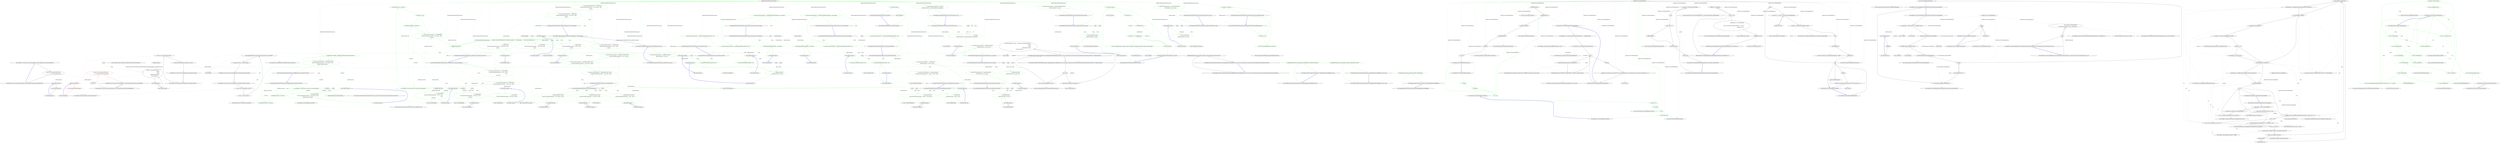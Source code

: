 digraph  {
n0 [cluster="HangFire.Core.Tests.States.ProcessingStateFacts.Ctor_ThrowsAnException_WhenServerNameIsNull()", label="Entry HangFire.Core.Tests.States.ProcessingStateFacts.Ctor_ThrowsAnException_WhenServerNameIsNull()", span="10-10"];
n1 [cluster="HangFire.Core.Tests.States.ProcessingStateFacts.Ctor_ThrowsAnException_WhenServerNameIsNull()", label="Assert.Throws<ArgumentNullException>(\r\n                () => new ProcessingState(null))", span="12-13"];
n2 [cluster="HangFire.Core.Tests.States.ProcessingStateFacts.Ctor_ThrowsAnException_WhenServerNameIsNull()", label="Exit HangFire.Core.Tests.States.ProcessingStateFacts.Ctor_ThrowsAnException_WhenServerNameIsNull()", span="10-10"];
n3 [cluster="Unk.>", label="Entry Unk.>", span=""];
n4 [cluster="lambda expression", label="Entry lambda expression", span="13-13"];
n5 [cluster="lambda expression", label="new ProcessingState(null)", span="13-13"];
n6 [cluster="lambda expression", label="Exit lambda expression", span="13-13"];
n7 [cluster="HangFire.States.ProcessingState.ProcessingState(string)", label="Entry HangFire.States.ProcessingState.ProcessingState(string)", span="26-26"];
n8 [cluster="HangFire.Core.Tests.States.ProcessingStateFacts.Ctor_ThrowsAnException_WhenServerNameIsEmpty()", label="Entry HangFire.Core.Tests.States.ProcessingStateFacts.Ctor_ThrowsAnException_WhenServerNameIsEmpty()", span="17-17"];
n9 [cluster="HangFire.Core.Tests.States.ProcessingStateFacts.Ctor_ThrowsAnException_WhenServerNameIsEmpty()", color=red, community=0, label="0: Assert.Throws<ArgumentNullException>(\r\n                () => new ProcessingState(String.Empty))", span="19-20"];
n10 [cluster="HangFire.Core.Tests.States.ProcessingStateFacts.Ctor_ThrowsAnException_WhenServerNameIsEmpty()", label="Exit HangFire.Core.Tests.States.ProcessingStateFacts.Ctor_ThrowsAnException_WhenServerNameIsEmpty()", span="17-17"];
n11 [cluster="lambda expression", label="Entry lambda expression", span="20-20"];
n12 [cluster="lambda expression", color=red, community=0, label="0: new ProcessingState(String.Empty)", span="20-20"];
n13 [cluster="lambda expression", label="Exit lambda expression", span="20-20"];
n14 [cluster="HangFire.Core.Tests.States.ProcessingStateFacts.StateName_IsCorrect()", label="Entry HangFire.Core.Tests.States.ProcessingStateFacts.StateName_IsCorrect()", span="24-24"];
n15 [cluster="HangFire.Core.Tests.States.ProcessingStateFacts.StateName_IsCorrect()", label="var state = new ProcessingState(''Server1'')", span="26-26"];
n16 [cluster="HangFire.Core.Tests.States.ProcessingStateFacts.StateName_IsCorrect()", label="Assert.Equal(ProcessingState.StateName, state.Name)", span="27-27"];
n17 [cluster="HangFire.Core.Tests.States.ProcessingStateFacts.StateName_IsCorrect()", label="Exit HangFire.Core.Tests.States.ProcessingStateFacts.StateName_IsCorrect()", span="24-24"];
n18 [cluster="Unk.Equal", label="Entry Unk.Equal", span=""];
n19 [cluster="HangFire.Core.Tests.States.ProcessingStateFacts.SerializeData_ReturnsCorrectData()", label="Entry HangFire.Core.Tests.States.ProcessingStateFacts.SerializeData_ReturnsCorrectData()", span="31-31"];
n20 [cluster="HangFire.Core.Tests.States.ProcessingStateFacts.SerializeData_ReturnsCorrectData()", label="var state = new ProcessingState(''Server1'')", span="33-33"];
n21 [cluster="HangFire.Core.Tests.States.ProcessingStateFacts.SerializeData_ReturnsCorrectData()", label="var data = state.SerializeData()", span="35-35"];
n22 [cluster="HangFire.Core.Tests.States.ProcessingStateFacts.SerializeData_ReturnsCorrectData()", label="Assert.Equal(JobHelper.ToStringTimestamp(state.StartedAt), data[''StartedAt''])", span="37-37"];
n23 [cluster="HangFire.Core.Tests.States.ProcessingStateFacts.SerializeData_ReturnsCorrectData()", label="Assert.Equal(''Server1'', state.ServerName)", span="38-38"];
n25 [cluster="HangFire.States.ProcessingState.SerializeData()", label="Entry HangFire.States.ProcessingState.SerializeData()", span="39-39"];
n26 [cluster="HangFire.Common.JobHelper.ToStringTimestamp(System.DateTime)", label="Entry HangFire.Common.JobHelper.ToStringTimestamp(System.DateTime)", span="50-50"];
n24 [cluster="HangFire.Core.Tests.States.ProcessingStateFacts.SerializeData_ReturnsCorrectData()", label="Exit HangFire.Core.Tests.States.ProcessingStateFacts.SerializeData_ReturnsCorrectData()", span="31-31"];
m0_38 [cluster="System.Threading.Thread.Join()", file="PrefetchJobFetcher.cs", label="Entry System.Threading.Thread.Join()", span="0-0"];
m0_18 [cluster="System.Threading.ManualResetEventSlim.Reset()", file="PrefetchJobFetcher.cs", label="Entry System.Threading.ManualResetEventSlim.Reset()", span="0-0"];
m0_8 [cluster="System.Threading.Thread.Start()", file="PrefetchJobFetcher.cs", label="Entry System.Threading.Thread.Start()", span="0-0"];
m0_17 [cluster="System.Collections.Concurrent.BlockingCollection<T>.Take(System.Threading.CancellationToken)", file="PrefetchJobFetcher.cs", label="Entry System.Collections.Concurrent.BlockingCollection<T>.Take(System.Threading.CancellationToken)", span="0-0"];
m0_53 [cluster="HangFire.States.StateMachine.ChangeState(string, HangFire.States.JobState, params string[])", file="PrefetchJobFetcher.cs", label="Entry HangFire.States.StateMachine.ChangeState(string, HangFire.States.JobState, params string[])", span="57-57"];
m0_42 [cluster="System.Threading.CancellationTokenSource.Dispose()", file="PrefetchJobFetcher.cs", label="Entry System.Threading.CancellationTokenSource.Dispose()", span="0-0"];
m0_6 [cluster="System.Threading.Thread.Thread(System.Threading.ThreadStart)", file="PrefetchJobFetcher.cs", label="Entry System.Threading.Thread.Thread(System.Threading.ThreadStart)", span="0-0"];
m0_7 [cluster="string.Format(string, object)", file="PrefetchJobFetcher.cs", label="Entry string.Format(string, object)", span="0-0"];
m0_26 [cluster="System.Threading.CancellationTokenSource.Cancel()", file="PrefetchJobFetcher.cs", label="Entry System.Threading.CancellationTokenSource.Cancel()", span="0-0"];
m0_52 [cluster="HangFire.States.StateMachine.StateMachine(IRedisClient)", file="PrefetchJobFetcher.cs", label="Entry HangFire.States.StateMachine.StateMachine(IRedisClient)", span="31-31"];
m0_27 [cluster="HangFire.Server.PrefetchJobFetcher.Dispose()", file="PrefetchJobFetcher.cs", label="Entry HangFire.Server.PrefetchJobFetcher.Dispose()", span="79-79"];
m0_28 [cluster="HangFire.Server.PrefetchJobFetcher.Dispose()", color=green, community=0, file="PrefetchJobFetcher.cs", label="0: !_stopSent", span="81-81"];
m0_29 [cluster="HangFire.Server.PrefetchJobFetcher.Dispose()", color=green, community=0, file="PrefetchJobFetcher.cs", label="0: SendStop()", span="83-83"];
m0_30 [cluster="HangFire.Server.PrefetchJobFetcher.Dispose()", color=green, community=0, file="PrefetchJobFetcher.cs", label="0: _cts != null", span="86-86"];
m0_31 [cluster="HangFire.Server.PrefetchJobFetcher.Dispose()", file="PrefetchJobFetcher.cs", label="_prefetchThread.Join()", span="88-88"];
m0_32 [cluster="HangFire.Server.PrefetchJobFetcher.Dispose()", file="PrefetchJobFetcher.cs", label="RequeuePrefetched()", span="90-90"];
m0_33 [cluster="HangFire.Server.PrefetchJobFetcher.Dispose()", file="PrefetchJobFetcher.cs", label="_innerFetcher.Dispose()", span="92-92"];
m0_34 [cluster="HangFire.Server.PrefetchJobFetcher.Dispose()", file="PrefetchJobFetcher.cs", label="_jobIsReady.Dispose()", span="94-94"];
m0_35 [cluster="HangFire.Server.PrefetchJobFetcher.Dispose()", file="PrefetchJobFetcher.cs", label="_cts.Dispose()", span="95-95"];
m0_36 [cluster="HangFire.Server.PrefetchJobFetcher.Dispose()", file="PrefetchJobFetcher.cs", label="_cts = null", span="96-96"];
m0_37 [cluster="HangFire.Server.PrefetchJobFetcher.Dispose()", file="PrefetchJobFetcher.cs", label="Exit HangFire.Server.PrefetchJobFetcher.Dispose()", span="79-79"];
m0_70 [cluster="HangFire.Server.JobFetcher.DequeueJob(System.Threading.CancellationToken)", file="PrefetchJobFetcher.cs", label="Entry HangFire.Server.JobFetcher.DequeueJob(System.Threading.CancellationToken)", span="26-26"];
m0_72 [cluster="System.Threading.ManualResetEventSlim.Set()", file="PrefetchJobFetcher.cs", label="Entry System.Threading.ManualResetEventSlim.Set()", span="0-0"];
m0_0 [cluster="HangFire.Server.PrefetchJobFetcher.PrefetchJobFetcher(HangFire.Server.JobFetcher, int)", file="PrefetchJobFetcher.cs", label="Entry HangFire.Server.PrefetchJobFetcher.PrefetchJobFetcher(HangFire.Server.JobFetcher, int)", span="27-27"];
m0_1 [cluster="HangFire.Server.PrefetchJobFetcher.PrefetchJobFetcher(HangFire.Server.JobFetcher, int)", file="PrefetchJobFetcher.cs", label="_innerFetcher = innerFetcher", span="29-29"];
m0_2 [cluster="HangFire.Server.PrefetchJobFetcher.PrefetchJobFetcher(HangFire.Server.JobFetcher, int)", file="PrefetchJobFetcher.cs", label="_count = count", span="30-30"];
m0_3 [cluster="HangFire.Server.PrefetchJobFetcher.PrefetchJobFetcher(HangFire.Server.JobFetcher, int)", file="PrefetchJobFetcher.cs", label="_prefetchThread = new Thread(Prefetch)\r\n                {\r\n                    Name = String.Format(''HangFire.Prefetch.{0}'', ''queue''),\r\n                    IsBackground = true\r\n                }", span="32-36"];
m0_4 [cluster="HangFire.Server.PrefetchJobFetcher.PrefetchJobFetcher(HangFire.Server.JobFetcher, int)", file="PrefetchJobFetcher.cs", label="_prefetchThread.Start()", span="37-37"];
m0_5 [cluster="HangFire.Server.PrefetchJobFetcher.PrefetchJobFetcher(HangFire.Server.JobFetcher, int)", file="PrefetchJobFetcher.cs", label="Exit HangFire.Server.PrefetchJobFetcher.PrefetchJobFetcher(HangFire.Server.JobFetcher, int)", span="27-27"];
m0_39 [cluster="HangFire.Server.PrefetchJobFetcher.RequeuePrefetched()", file="PrefetchJobFetcher.cs", label="Entry HangFire.Server.PrefetchJobFetcher.RequeuePrefetched()", span="100-100"];
m0_43 [cluster="HangFire.Server.PrefetchJobFetcher.RequeuePrefetched()", file="PrefetchJobFetcher.cs", label="var enqueuedState = new EnqueuedState(''Re-queue prefetched job.'', _innerFetcher.Queue)", span="104-104"];
m0_44 [cluster="HangFire.Server.PrefetchJobFetcher.RequeuePrefetched()", file="PrefetchJobFetcher.cs", label="var stateMachine = new StateMachine(_innerFetcher.Redis)", span="105-105"];
m0_45 [cluster="HangFire.Server.PrefetchJobFetcher.RequeuePrefetched()", file="PrefetchJobFetcher.cs", label=_items, span="107-107"];
m0_47 [cluster="HangFire.Server.PrefetchJobFetcher.RequeuePrefetched()", file="PrefetchJobFetcher.cs", label="JobFetcher.RemoveFromFetchedQueue(_innerFetcher.Redis, payload.Id, _innerFetcher.Queue)", span="110-110"];
m0_49 [cluster="HangFire.Server.PrefetchJobFetcher.RequeuePrefetched()", file="PrefetchJobFetcher.cs", label="_logger.Error(''An exception occured while trying to re-queue prefetched jobs. Some prefetched jobs may remain in the dequeue list.'', ex)", span="115-115"];
m0_46 [cluster="HangFire.Server.PrefetchJobFetcher.RequeuePrefetched()", file="PrefetchJobFetcher.cs", label="stateMachine.ChangeState(payload.Id, enqueuedState)", span="109-109"];
m0_48 [cluster="HangFire.Server.PrefetchJobFetcher.RequeuePrefetched()", file="PrefetchJobFetcher.cs", label=Exception, span="113-113"];
m0_50 [cluster="HangFire.Server.PrefetchJobFetcher.RequeuePrefetched()", file="PrefetchJobFetcher.cs", label="Exit HangFire.Server.PrefetchJobFetcher.RequeuePrefetched()", span="100-100"];
m0_56 [cluster="HangFire.Server.PrefetchJobFetcher.Prefetch()", file="PrefetchJobFetcher.cs", label="Entry HangFire.Server.PrefetchJobFetcher.Prefetch()", span="119-119"];
m0_58 [cluster="HangFire.Server.PrefetchJobFetcher.Prefetch()", file="PrefetchJobFetcher.cs", label=_items, span="125-125"];
m0_59 [cluster="HangFire.Server.PrefetchJobFetcher.Prefetch()", file="PrefetchJobFetcher.cs", label="_items.Count >= _count && !_cts.Token.IsCancellationRequested", span="127-127"];
m0_60 [cluster="HangFire.Server.PrefetchJobFetcher.Prefetch()", file="PrefetchJobFetcher.cs", label="Monitor.Wait(_items)", span="129-129"];
m0_61 [cluster="HangFire.Server.PrefetchJobFetcher.Prefetch()", file="PrefetchJobFetcher.cs", label="var payload = _innerFetcher.DequeueJob(_cts.Token)", span="133-133"];
m0_62 [cluster="HangFire.Server.PrefetchJobFetcher.Prefetch()", file="PrefetchJobFetcher.cs", label=_items, span="135-135"];
m0_63 [cluster="HangFire.Server.PrefetchJobFetcher.Prefetch()", file="PrefetchJobFetcher.cs", label="_items.Add(payload)", span="137-137"];
m0_64 [cluster="HangFire.Server.PrefetchJobFetcher.Prefetch()", file="PrefetchJobFetcher.cs", label="_jobIsReady.Set()", span="139-139"];
m0_67 [cluster="HangFire.Server.PrefetchJobFetcher.Prefetch()", file="PrefetchJobFetcher.cs", label="_logger.Fatal(''Unexpected exception caught. Jobs will not be fetched.'', ex)", span="148-148"];
m0_57 [cluster="HangFire.Server.PrefetchJobFetcher.Prefetch()", file="PrefetchJobFetcher.cs", label=true, span="123-123"];
m0_66 [cluster="HangFire.Server.PrefetchJobFetcher.Prefetch()", file="PrefetchJobFetcher.cs", label=Exception, span="146-146"];
m0_65 [cluster="HangFire.Server.PrefetchJobFetcher.Prefetch()", file="PrefetchJobFetcher.cs", label=OperationCanceledException, span="143-143"];
m0_68 [cluster="HangFire.Server.PrefetchJobFetcher.Prefetch()", file="PrefetchJobFetcher.cs", label="Exit HangFire.Server.PrefetchJobFetcher.Prefetch()", span="119-119"];
m0_9 [cluster="HangFire.Server.PrefetchJobFetcher.DequeueJob(System.Threading.CancellationToken)", file="PrefetchJobFetcher.cs", label="Entry HangFire.Server.PrefetchJobFetcher.DequeueJob(System.Threading.CancellationToken)", span="50-50"];
m0_10 [cluster="HangFire.Server.PrefetchJobFetcher.DequeueJob(System.Threading.CancellationToken)", file="PrefetchJobFetcher.cs", label="var payload = _items.Take(cancellationToken)", span="52-52"];
m0_11 [cluster="HangFire.Server.PrefetchJobFetcher.DequeueJob(System.Threading.CancellationToken)", file="PrefetchJobFetcher.cs", label=_items, span="54-54"];
m0_12 [cluster="HangFire.Server.PrefetchJobFetcher.DequeueJob(System.Threading.CancellationToken)", file="PrefetchJobFetcher.cs", label="_items.Count == 0", span="56-56"];
m0_13 [cluster="HangFire.Server.PrefetchJobFetcher.DequeueJob(System.Threading.CancellationToken)", file="PrefetchJobFetcher.cs", label="_jobIsReady.Reset()", span="58-58"];
m0_14 [cluster="HangFire.Server.PrefetchJobFetcher.DequeueJob(System.Threading.CancellationToken)", file="PrefetchJobFetcher.cs", label="Monitor.Pulse(_items)", span="61-61"];
m0_15 [cluster="HangFire.Server.PrefetchJobFetcher.DequeueJob(System.Threading.CancellationToken)", file="PrefetchJobFetcher.cs", label="return payload;", span="64-64"];
m0_16 [cluster="HangFire.Server.PrefetchJobFetcher.DequeueJob(System.Threading.CancellationToken)", file="PrefetchJobFetcher.cs", label="Exit HangFire.Server.PrefetchJobFetcher.DequeueJob(System.Threading.CancellationToken)", span="50-50"];
m0_51 [cluster="HangFire.States.EnqueuedState.EnqueuedState(string, string)", file="PrefetchJobFetcher.cs", label="Entry HangFire.States.EnqueuedState.EnqueuedState(string, string)", span="10-10"];
m0_54 [cluster="HangFire.Server.JobFetcher.RemoveFromFetchedQueue(IRedisClient, string, string)", file="PrefetchJobFetcher.cs", label="Entry HangFire.Server.JobFetcher.RemoveFromFetchedQueue(IRedisClient, string, string)", span="86-86"];
m0_20 [cluster="HangFire.Server.PrefetchJobFetcher.SendStop()", file="PrefetchJobFetcher.cs", label="Entry HangFire.Server.PrefetchJobFetcher.SendStop()", span="67-67"];
m0_21 [cluster="HangFire.Server.PrefetchJobFetcher.SendStop()", color=green, community=0, file="PrefetchJobFetcher.cs", label="0: _stopSent = true", span="69-69"];
m0_22 [cluster="HangFire.Server.PrefetchJobFetcher.SendStop()", color=green, community=0, file="PrefetchJobFetcher.cs", label="0: _cts.Cancel()", span="71-71"];
m0_23 [cluster="HangFire.Server.PrefetchJobFetcher.SendStop()", color=green, community=0, file="PrefetchJobFetcher.cs", label="0: _items", span="73-73"];
m0_24 [cluster="HangFire.Server.PrefetchJobFetcher.SendStop()", color=green, community=0, file="PrefetchJobFetcher.cs", label="0: Monitor.Pulse(_items)", span="75-75"];
m0_25 [cluster="HangFire.Server.PrefetchJobFetcher.SendStop()", file="PrefetchJobFetcher.cs", label="Exit HangFire.Server.PrefetchJobFetcher.SendStop()", span="67-67"];
m0_71 [cluster="System.Collections.Concurrent.BlockingCollection<T>.Add(T)", file="PrefetchJobFetcher.cs", label="Entry System.Collections.Concurrent.BlockingCollection<T>.Add(T)", span="0-0"];
m0_73 [cluster="Unk.Fatal", file="PrefetchJobFetcher.cs", label="Entry Unk.Fatal", span=""];
m0_40 [cluster="HangFire.Server.JobFetcher.Dispose()", file="PrefetchJobFetcher.cs", label="Entry HangFire.Server.JobFetcher.Dispose()", span="81-81"];
m0_69 [cluster="System.Threading.Monitor.Wait(object)", file="PrefetchJobFetcher.cs", label="Entry System.Threading.Monitor.Wait(object)", span="0-0"];
m0_55 [cluster="Unk.Error", file="PrefetchJobFetcher.cs", label="Entry Unk.Error", span=""];
m0_19 [cluster="System.Threading.Monitor.Pulse(object)", file="PrefetchJobFetcher.cs", label="Entry System.Threading.Monitor.Pulse(object)", span="0-0"];
m0_41 [cluster="System.Threading.ManualResetEventSlim.Dispose()", file="PrefetchJobFetcher.cs", label="Entry System.Threading.ManualResetEventSlim.Dispose()", span="0-0"];
m0_74 [file="PrefetchJobFetcher.cs", label="HangFire.Server.PrefetchJobFetcher", span=""];
m1_29 [cluster="System.InvalidOperationException.InvalidOperationException()", file="PrioritizedJobFetcher.cs", label="Entry System.InvalidOperationException.InvalidOperationException()", span="0-0"];
m1_4 [cluster="HangFire.Server.PrefetchJobFetcher.PrefetchJobFetcher(HangFire.Server.JobFetcher, int)", file="PrioritizedJobFetcher.cs", label="Entry HangFire.Server.PrefetchJobFetcher.PrefetchJobFetcher(HangFire.Server.JobFetcher, int)", span="25-25"];
m1_6 [cluster="System.Collections.Generic.List<T>.Add(T)", file="PrioritizedJobFetcher.cs", label="Entry System.Collections.Generic.List<T>.Add(T)", span="0-0"];
m1_23 [cluster="Unk.ToList", file="PrioritizedJobFetcher.cs", label="Entry Unk.ToList", span=""];
m1_26 [cluster="Unk.WaitAny", file="PrioritizedJobFetcher.cs", label="Entry Unk.WaitAny", span=""];
m1_27 [cluster="System.Threading.CancellationToken.ThrowIfCancellationRequested()", file="PrioritizedJobFetcher.cs", label="Entry System.Threading.CancellationToken.ThrowIfCancellationRequested()", span="0-0"];
m1_0 [cluster="HangFire.Server.PrioritizedJobFetcher.PrioritizedJobFetcher(IRedisClientsManager, System.Collections.Generic.IEnumerable<string>, int)", file="PrioritizedJobFetcher.cs", label="Entry HangFire.Server.PrioritizedJobFetcher.PrioritizedJobFetcher(IRedisClientsManager, System.Collections.Generic.IEnumerable<string>, int)", span="13-13"];
m1_1 [cluster="HangFire.Server.PrioritizedJobFetcher.PrioritizedJobFetcher(IRedisClientsManager, System.Collections.Generic.IEnumerable<string>, int)", file="PrioritizedJobFetcher.cs", label=queues, span="17-17"];
m1_2 [cluster="HangFire.Server.PrioritizedJobFetcher.PrioritizedJobFetcher(IRedisClientsManager, System.Collections.Generic.IEnumerable<string>, int)", file="PrioritizedJobFetcher.cs", label="_fetchers.Add(new PrefetchJobFetcher(\r\n                    new JobFetcher(redisManager, queue), prefetchCount))", span="19-20"];
m1_3 [cluster="HangFire.Server.PrioritizedJobFetcher.PrioritizedJobFetcher(IRedisClientsManager, System.Collections.Generic.IEnumerable<string>, int)", file="PrioritizedJobFetcher.cs", label="Exit HangFire.Server.PrioritizedJobFetcher.PrioritizedJobFetcher(IRedisClientsManager, System.Collections.Generic.IEnumerable<string>, int)", span="13-13"];
m1_12 [cluster="HangFire.Server.PrioritizedJobFetcher.DequeueJob(System.Threading.CancellationToken)", file="PrioritizedJobFetcher.cs", label="Entry HangFire.Server.PrioritizedJobFetcher.DequeueJob(System.Threading.CancellationToken)", span="32-32"];
m1_13 [cluster="HangFire.Server.PrioritizedJobFetcher.DequeueJob(System.Threading.CancellationToken)", file="PrioritizedJobFetcher.cs", label="var waitHandles = _fetchers.Select(x => x.JobIsReady).ToList()", span="34-34"];
m1_14 [cluster="HangFire.Server.PrioritizedJobFetcher.DequeueJob(System.Threading.CancellationToken)", file="PrioritizedJobFetcher.cs", label="waitHandles.Add(cancellationToken.WaitHandle)", span="35-35"];
m1_15 [cluster="HangFire.Server.PrioritizedJobFetcher.DequeueJob(System.Threading.CancellationToken)", file="PrioritizedJobFetcher.cs", label="WaitHandle.WaitAny(waitHandles.ToArray())", span="37-37"];
m1_16 [cluster="HangFire.Server.PrioritizedJobFetcher.DequeueJob(System.Threading.CancellationToken)", file="PrioritizedJobFetcher.cs", label="cancellationToken.ThrowIfCancellationRequested()", span="39-39"];
m1_17 [cluster="HangFire.Server.PrioritizedJobFetcher.DequeueJob(System.Threading.CancellationToken)", file="PrioritizedJobFetcher.cs", label=_fetchers, span="41-41"];
m1_19 [cluster="HangFire.Server.PrioritizedJobFetcher.DequeueJob(System.Threading.CancellationToken)", file="PrioritizedJobFetcher.cs", label="return fetcher.DequeueJob(cancellationToken);", span="45-45"];
m1_18 [cluster="HangFire.Server.PrioritizedJobFetcher.DequeueJob(System.Threading.CancellationToken)", file="PrioritizedJobFetcher.cs", label="fetcher.PrefetchedCount > 0", span="43-43"];
m1_20 [cluster="HangFire.Server.PrioritizedJobFetcher.DequeueJob(System.Threading.CancellationToken)", file="PrioritizedJobFetcher.cs", label="throw new InvalidOperationException();", span="49-49"];
m1_21 [cluster="HangFire.Server.PrioritizedJobFetcher.DequeueJob(System.Threading.CancellationToken)", file="PrioritizedJobFetcher.cs", label="Exit HangFire.Server.PrioritizedJobFetcher.DequeueJob(System.Threading.CancellationToken)", span="32-32"];
m1_24 [cluster="Unk.Add", file="PrioritizedJobFetcher.cs", label="Entry Unk.Add", span=""];
m1_28 [cluster="HangFire.Server.PrefetchJobFetcher.DequeueJob(System.Threading.CancellationToken)", file="PrioritizedJobFetcher.cs", label="Entry HangFire.Server.PrefetchJobFetcher.DequeueJob(System.Threading.CancellationToken)", span="48-48"];
m1_25 [cluster="Unk.ToArray", file="PrioritizedJobFetcher.cs", label="Entry Unk.ToArray", span=""];
m1_30 [cluster="lambda expression", file="PrioritizedJobFetcher.cs", label="Entry lambda expression", span="34-34"];
m1_31 [cluster="lambda expression", file="PrioritizedJobFetcher.cs", label="x.JobIsReady", span="34-34"];
m1_32 [cluster="lambda expression", file="PrioritizedJobFetcher.cs", label="Exit lambda expression", span="34-34"];
m1_7 [cluster="HangFire.Server.PrioritizedJobFetcher.Dispose()", file="PrioritizedJobFetcher.cs", label="Entry HangFire.Server.PrioritizedJobFetcher.Dispose()", span="24-24"];
m1_8 [cluster="HangFire.Server.PrioritizedJobFetcher.Dispose()", file="PrioritizedJobFetcher.cs", label=_fetchers, span="26-26"];
m1_9 [cluster="HangFire.Server.PrioritizedJobFetcher.Dispose()", file="PrioritizedJobFetcher.cs", label="fetcher.Dispose()", span="28-28"];
m1_10 [cluster="HangFire.Server.PrioritizedJobFetcher.Dispose()", file="PrioritizedJobFetcher.cs", label="Exit HangFire.Server.PrioritizedJobFetcher.Dispose()", span="24-24"];
m1_11 [cluster="HangFire.Server.PrefetchJobFetcher.Dispose()", file="PrioritizedJobFetcher.cs", label="Entry HangFire.Server.PrefetchJobFetcher.Dispose()", span="65-65"];
m1_5 [cluster="HangFire.Server.JobFetcher.JobFetcher(IRedisClientsManager, string, System.TimeSpan?)", file="PrioritizedJobFetcher.cs", label="Entry HangFire.Server.JobFetcher.JobFetcher(IRedisClientsManager, string, System.TimeSpan?)", span="12-12"];
m1_22 [cluster="Unk.Select", file="PrioritizedJobFetcher.cs", label="Entry Unk.Select", span=""];
m1_33 [file="PrioritizedJobFetcher.cs", label="HangFire.Server.PrioritizedJobFetcher", span=""];
m2_34 [cluster="System.Collections.Generic.Dictionary<TKey, TValue>.ContainsKey(TKey)", file="ServerSteps.cs", label="Entry System.Collections.Generic.Dictionary<TKey, TValue>.ContainsKey(TKey)", span="0-0"];
m2_25 [cluster="System.Collections.Generic.List<T>.List()", file="ServerSteps.cs", label="Entry System.Collections.Generic.List<T>.List()", span="0-0"];
m2_27 [cluster="HangFire.Storage.IStorageConnection.GetAllItemsFromSet(string)", file="ServerSteps.cs", label="Entry HangFire.Storage.IStorageConnection.GetAllItemsFromSet(string)", span="55-55"];
m2_0 [cluster="HangFire.Web.Pages.RecurringJobsPage.RecurringJobsPage()", file="ServerSteps.cs", label="Entry HangFire.Web.Pages.RecurringJobsPage.RecurringJobsPage()", span="9-9"];
m2_1 [cluster="HangFire.Web.Pages.RecurringJobsPage.RecurringJobsPage()", file="ServerSteps.cs", label="RecurringJobs = new List<RecurringJobDto>()", span="11-11"];
m2_2 [cluster="HangFire.Web.Pages.RecurringJobsPage.RecurringJobsPage()", file="ServerSteps.cs", label="var connection = JobStorage.Current.GetConnection()", span="13-13"];
m2_3 [cluster="HangFire.Web.Pages.RecurringJobsPage.RecurringJobsPage()", file="ServerSteps.cs", label="var ids = connection.GetAllItemsFromSet(''recurring-jobs'')", span="15-15"];
m2_5 [cluster="HangFire.Web.Pages.RecurringJobsPage.RecurringJobsPage()", file="ServerSteps.cs", label="var hash = connection.GetAllEntriesFromHash(String.Format(''recurring-job:{0}'', id))", span="19-19"];
m2_18 [cluster="HangFire.Web.Pages.RecurringJobsPage.RecurringJobsPage()", file="ServerSteps.cs", label="var stateData = connection.GetStateData(dto.LastJobId)", span="49-49"];
m2_4 [cluster="HangFire.Web.Pages.RecurringJobsPage.RecurringJobsPage()", file="ServerSteps.cs", label=ids, span="17-17"];
m2_7 [cluster="HangFire.Web.Pages.RecurringJobsPage.RecurringJobsPage()", file="ServerSteps.cs", label="RecurringJobs.Add(new RecurringJobDto { Id = id, Removed = true })", span="23-23"];
m2_8 [cluster="HangFire.Web.Pages.RecurringJobsPage.RecurringJobsPage()", file="ServerSteps.cs", label="var dto = new RecurringJobDto { Id = id }", span="27-27"];
m2_6 [cluster="HangFire.Web.Pages.RecurringJobsPage.RecurringJobsPage()", file="ServerSteps.cs", label="hash == null", span="21-21"];
m2_9 [cluster="HangFire.Web.Pages.RecurringJobsPage.RecurringJobsPage()", file="ServerSteps.cs", label="dto.Cron = hash[''Cron'']", span="28-28"];
m2_10 [cluster="HangFire.Web.Pages.RecurringJobsPage.RecurringJobsPage()", file="ServerSteps.cs", label="var invocationData = JobHelper.FromJson<InvocationData>(hash[''Job''])", span="32-32"];
m2_14 [cluster="HangFire.Web.Pages.RecurringJobsPage.RecurringJobsPage()", file="ServerSteps.cs", label="hash.ContainsKey(''NextExecution'')", span="40-40"];
m2_15 [cluster="HangFire.Web.Pages.RecurringJobsPage.RecurringJobsPage()", file="ServerSteps.cs", label="dto.NextExecution = JobHelper.DeserializeDateTime(hash[''NextExecution''])", span="42-42"];
m2_16 [cluster="HangFire.Web.Pages.RecurringJobsPage.RecurringJobsPage()", file="ServerSteps.cs", label="hash.ContainsKey(''LastJobId'')", span="45-45"];
m2_17 [cluster="HangFire.Web.Pages.RecurringJobsPage.RecurringJobsPage()", file="ServerSteps.cs", label="dto.LastJobId = hash[''LastJobId'']", span="47-47"];
m2_21 [cluster="HangFire.Web.Pages.RecurringJobsPage.RecurringJobsPage()", file="ServerSteps.cs", label="hash.ContainsKey(''LastExecution'')", span="56-56"];
m2_22 [cluster="HangFire.Web.Pages.RecurringJobsPage.RecurringJobsPage()", file="ServerSteps.cs", label="dto.LastExecution = JobHelper.DeserializeDateTime(hash[''LastExecution''])", span="58-58"];
m2_11 [cluster="HangFire.Web.Pages.RecurringJobsPage.RecurringJobsPage()", file="ServerSteps.cs", label="dto.Job = invocationData.Deserialize()", span="33-33"];
m2_13 [cluster="HangFire.Web.Pages.RecurringJobsPage.RecurringJobsPage()", file="ServerSteps.cs", label="dto.LoadException = ex", span="37-37"];
m2_20 [cluster="HangFire.Web.Pages.RecurringJobsPage.RecurringJobsPage()", file="ServerSteps.cs", label="dto.LastJobState = stateData.Name", span="52-52"];
m2_23 [cluster="HangFire.Web.Pages.RecurringJobsPage.RecurringJobsPage()", file="ServerSteps.cs", label="RecurringJobs.Add(dto)", span="61-61"];
m2_12 [cluster="HangFire.Web.Pages.RecurringJobsPage.RecurringJobsPage()", file="ServerSteps.cs", label=JobLoadException, span="35-35"];
m2_19 [cluster="HangFire.Web.Pages.RecurringJobsPage.RecurringJobsPage()", file="ServerSteps.cs", label="stateData != null", span="50-50"];
m2_24 [cluster="HangFire.Web.Pages.RecurringJobsPage.RecurringJobsPage()", file="ServerSteps.cs", label="Exit HangFire.Web.Pages.RecurringJobsPage.RecurringJobsPage()", span="9-9"];
m2_31 [cluster="System.Collections.Generic.List<T>.Add(T)", file="ServerSteps.cs", label="Entry System.Collections.Generic.List<T>.Add(T)", span="0-0"];
m2_32 [cluster="HangFire.Common.JobHelper.FromJson<T>(string)", file="ServerSteps.cs", label="Entry HangFire.Common.JobHelper.FromJson<T>(string)", span="30-30"];
m2_33 [cluster="HangFire.Storage.InvocationData.Deserialize()", file="ServerSteps.cs", label="Entry HangFire.Storage.InvocationData.Deserialize()", span="38-38"];
m2_35 [cluster="HangFire.Common.JobHelper.DeserializeDateTime(string)", file="ServerSteps.cs", label="Entry HangFire.Common.JobHelper.DeserializeDateTime(string)", span="55-55"];
m2_29 [cluster="HangFire.Storage.IStorageConnection.GetAllEntriesFromHash(string)", file="ServerSteps.cs", label="Entry HangFire.Storage.IStorageConnection.GetAllEntriesFromHash(string)", span="64-64"];
m2_36 [cluster="HangFire.Storage.IStorageConnection.GetStateData(string)", file="ServerSteps.cs", label="Entry HangFire.Storage.IStorageConnection.GetStateData(string)", span="45-45"];
m2_30 [cluster="HangFire.Web.Pages.RecurringJobsPage.RecurringJobDto.RecurringJobDto()", file="ServerSteps.cs", label="Entry HangFire.Web.Pages.RecurringJobsPage.RecurringJobDto.RecurringJobDto()", span="68-68"];
m2_28 [cluster="string.Format(string, object)", file="ServerSteps.cs", label="Entry string.Format(string, object)", span="0-0"];
m2_26 [cluster="HangFire.JobStorage.GetConnection()", file="ServerSteps.cs", label="Entry HangFire.JobStorage.GetConnection()", span="56-56"];
m2_37 [file="ServerSteps.cs", label="HangFire.Web.Pages.RecurringJobsPage", span=""];
m3_6 [cluster="HangFire.Redis.RedisWriteOnlyTransaction.Dispose()", file="ServerWatchdog.feature.cs", label="Entry HangFire.Redis.RedisWriteOnlyTransaction.Dispose()", span="36-36"];
m3_7 [cluster="HangFire.Redis.RedisWriteOnlyTransaction.Dispose()", color=green, community=0, file="ServerWatchdog.feature.cs", label="0: _transaction.Dispose()", span="38-38"];
m3_8 [cluster="HangFire.Redis.RedisWriteOnlyTransaction.Dispose()", file="ServerWatchdog.feature.cs", label="Exit HangFire.Redis.RedisWriteOnlyTransaction.Dispose()", span="36-36"];
m3_128 [cluster="HangFire.Redis.RedisWriteOnlyTransaction.DecrementCounter(string, System.TimeSpan)", color=green, community=0, file="ServerWatchdog.feature.cs", label="0: _transaction.QueueCommand(x => x.ExpireEntryIn(RedisStorage.Prefix + key, expireIn))", span="152-152"];
m3_127 [cluster="HangFire.Redis.RedisWriteOnlyTransaction.DecrementCounter(string, System.TimeSpan)", color=green, community=0, file="ServerWatchdog.feature.cs", label="0: _transaction.QueueCommand(x => x.DecrementValue(RedisStorage.Prefix + key))", span="151-151"];
m3_126 [cluster="HangFire.Redis.RedisWriteOnlyTransaction.DecrementCounter(string, System.TimeSpan)", file="ServerWatchdog.feature.cs", label="Entry HangFire.Redis.RedisWriteOnlyTransaction.DecrementCounter(string, System.TimeSpan)", span="149-149"];
m3_129 [cluster="HangFire.Redis.RedisWriteOnlyTransaction.DecrementCounter(string, System.TimeSpan)", file="ServerWatchdog.feature.cs", label="Exit HangFire.Redis.RedisWriteOnlyTransaction.DecrementCounter(string, System.TimeSpan)", span="149-149"];
m3_5 [cluster="System.ArgumentNullException.ArgumentNullException(string)", file="ServerWatchdog.feature.cs", label="Entry System.ArgumentNullException.ArgumentNullException(string)", span="0-0"];
m3_90 [cluster="Unk.EnqueueItemOnList", file="ServerWatchdog.feature.cs", label="Entry Unk.EnqueueItemOnList", span=""];
m3_65 [cluster="System.Collections.Generic.Dictionary<TKey, TValue>.Add(TKey, TValue)", file="ServerWatchdog.feature.cs", label="Entry System.Collections.Generic.Dictionary<TKey, TValue>.Add(TKey, TValue)", span="0-0"];
m3_156 [cluster="HangFire.Redis.RedisWriteOnlyTransaction.InsertToList(string, string)", file="ServerWatchdog.feature.cs", label="Entry HangFire.Redis.RedisWriteOnlyTransaction.InsertToList(string, string)", span="173-173"];
m3_157 [cluster="HangFire.Redis.RedisWriteOnlyTransaction.InsertToList(string, string)", color=green, community=0, file="ServerWatchdog.feature.cs", label="0: _transaction.QueueCommand(x => x.EnqueueItemOnList(\r\n                RedisStorage.Prefix + key, value))", span="175-176"];
m3_158 [cluster="HangFire.Redis.RedisWriteOnlyTransaction.InsertToList(string, string)", file="ServerWatchdog.feature.cs", label="Exit HangFire.Redis.RedisWriteOnlyTransaction.InsertToList(string, string)", span="173-173"];
m3_78 [cluster="Unk.SetRangeInHash", file="ServerWatchdog.feature.cs", label="Entry Unk.SetRangeInHash", span=""];
m3_111 [cluster="HangFire.Redis.RedisWriteOnlyTransaction.IncrementCounter(string, System.TimeSpan)", color=green, community=0, file="ServerWatchdog.feature.cs", label="0: _transaction.QueueCommand(x => x.ExpireEntryIn(RedisStorage.Prefix + key, expireIn))", span="141-141"];
m3_110 [cluster="HangFire.Redis.RedisWriteOnlyTransaction.IncrementCounter(string, System.TimeSpan)", color=green, community=0, file="ServerWatchdog.feature.cs", label="0: _transaction.QueueCommand(x => x.IncrementValue(RedisStorage.Prefix + key))", span="140-140"];
m3_109 [cluster="HangFire.Redis.RedisWriteOnlyTransaction.IncrementCounter(string, System.TimeSpan)", file="ServerWatchdog.feature.cs", label="Entry HangFire.Redis.RedisWriteOnlyTransaction.IncrementCounter(string, System.TimeSpan)", span="138-138"];
m3_112 [cluster="HangFire.Redis.RedisWriteOnlyTransaction.IncrementCounter(string, System.TimeSpan)", file="ServerWatchdog.feature.cs", label="Exit HangFire.Redis.RedisWriteOnlyTransaction.IncrementCounter(string, System.TimeSpan)", span="138-138"];
m3_169 [cluster="HangFire.Redis.RedisWriteOnlyTransaction.TrimList(string, int, int)", file="ServerWatchdog.feature.cs", label="Entry HangFire.Redis.RedisWriteOnlyTransaction.TrimList(string, int, int)", span="185-185"];
m3_170 [cluster="HangFire.Redis.RedisWriteOnlyTransaction.TrimList(string, int, int)", color=green, community=0, file="ServerWatchdog.feature.cs", label="0: _transaction.QueueCommand(x => x.TrimList(\r\n                RedisStorage.Prefix + key, keepStartingFrom, keepEndingAt))", span="188-189"];
m3_171 [cluster="HangFire.Redis.RedisWriteOnlyTransaction.TrimList(string, int, int)", file="ServerWatchdog.feature.cs", label="Exit HangFire.Redis.RedisWriteOnlyTransaction.TrimList(string, int, int)", span="185-185"];
m3_55 [cluster="HangFire.Redis.RedisWriteOnlyTransaction.SetJobState(string, HangFire.States.State)", color=green, community=0, file="ServerWatchdog.feature.cs", label="0: _transaction.QueueCommand(x => x.RemoveEntry(\r\n                String.Format(RedisStorage.Prefix + ''job:{0}:state'', jobId)))", span="94-95"];
m3_54 [cluster="HangFire.Redis.RedisWriteOnlyTransaction.SetJobState(string, HangFire.States.State)", color=green, community=0, file="ServerWatchdog.feature.cs", label="0: _transaction.QueueCommand(x => x.SetEntryInHash(\r\n                String.Format(RedisStorage.Prefix + ''job:{0}'', jobId),\r\n                ''State'',\r\n                state.Name))", span="89-92"];
m3_53 [cluster="HangFire.Redis.RedisWriteOnlyTransaction.SetJobState(string, HangFire.States.State)", file="ServerWatchdog.feature.cs", label="Entry HangFire.Redis.RedisWriteOnlyTransaction.SetJobState(string, HangFire.States.State)", span="87-87"];
m3_56 [cluster="HangFire.Redis.RedisWriteOnlyTransaction.SetJobState(string, HangFire.States.State)", color=green, community=0, file="ServerWatchdog.feature.cs", label="0: var storedData = new Dictionary<string, string>(state.SerializeData())", span="97-97"];
m3_57 [cluster="HangFire.Redis.RedisWriteOnlyTransaction.SetJobState(string, HangFire.States.State)", color=green, community=0, file="ServerWatchdog.feature.cs", label="0: storedData.Add(''State'', state.Name)", span="98-98"];
m3_59 [cluster="HangFire.Redis.RedisWriteOnlyTransaction.SetJobState(string, HangFire.States.State)", color=green, community=0, file="ServerWatchdog.feature.cs", label="0: storedData.Add(''Reason'', state.Reason)", span="102-102"];
m3_60 [cluster="HangFire.Redis.RedisWriteOnlyTransaction.SetJobState(string, HangFire.States.State)", color=green, community=0, file="ServerWatchdog.feature.cs", label="0: _transaction.QueueCommand(x => x.SetRangeInHash(\r\n                String.Format(RedisStorage.Prefix + ''job:{0}:state'', jobId),\r\n                storedData))", span="105-107"];
m3_58 [cluster="HangFire.Redis.RedisWriteOnlyTransaction.SetJobState(string, HangFire.States.State)", color=green, community=0, file="ServerWatchdog.feature.cs", label="0: state.Reason != null", span="100-100"];
m3_61 [cluster="HangFire.Redis.RedisWriteOnlyTransaction.SetJobState(string, HangFire.States.State)", color=green, community=0, file="ServerWatchdog.feature.cs", label="0: AddJobState(jobId, state)", span="109-109"];
m3_62 [cluster="HangFire.Redis.RedisWriteOnlyTransaction.SetJobState(string, HangFire.States.State)", file="ServerWatchdog.feature.cs", label="Exit HangFire.Redis.RedisWriteOnlyTransaction.SetJobState(string, HangFire.States.State)", span="87-87"];
m3_70 [cluster="Unk.SetEntryInHash", file="ServerWatchdog.feature.cs", label="Entry Unk.SetEntryInHash", span=""];
m3_98 [cluster="Unk.AddItemToSet", file="ServerWatchdog.feature.cs", label="Entry Unk.AddItemToSet", span=""];
m3_30 [cluster="string.Format(string, object)", file="ServerWatchdog.feature.cs", label="Entry string.Format(string, object)", span="0-0"];
m3_74 [cluster="Unk.RemoveEntry", file="ServerWatchdog.feature.cs", label="Entry Unk.RemoveEntry", span=""];
m3_108 [cluster="Unk.IncrementValue", file="ServerWatchdog.feature.cs", label="Entry Unk.IncrementValue", span=""];
m3_38 [cluster="HangFire.Redis.RedisWriteOnlyTransaction.PersistJob(string)", file="ServerWatchdog.feature.cs", label="Entry HangFire.Redis.RedisWriteOnlyTransaction.PersistJob(string)", span="77-77"];
m3_39 [cluster="HangFire.Redis.RedisWriteOnlyTransaction.PersistJob(string)", color=green, community=0, file="ServerWatchdog.feature.cs", label="0: _transaction.QueueCommand(x => ((IRedisNativeClient)x).Persist(\r\n                String.Format(RedisStorage.Prefix + ''job:{0}'', jobId)))", span="79-80"];
m3_40 [cluster="HangFire.Redis.RedisWriteOnlyTransaction.PersistJob(string)", color=green, community=0, file="ServerWatchdog.feature.cs", label="0: _transaction.QueueCommand(x => ((IRedisNativeClient)x).Persist(\r\n                String.Format(RedisStorage.Prefix + ''job:{0}:history'', jobId)))", span="81-82"];
m3_41 [cluster="HangFire.Redis.RedisWriteOnlyTransaction.PersistJob(string)", color=green, community=0, file="ServerWatchdog.feature.cs", label="0: _transaction.QueueCommand(x => ((IRedisNativeClient)x).Persist(\r\n                String.Format(RedisStorage.Prefix + ''job:{0}:state'', jobId)))", span="83-84"];
m3_42 [cluster="HangFire.Redis.RedisWriteOnlyTransaction.PersistJob(string)", file="ServerWatchdog.feature.cs", label="Exit HangFire.Redis.RedisWriteOnlyTransaction.PersistJob(string)", span="77-77"];
m3_31 [cluster="Unk.ExpireEntryIn", file="ServerWatchdog.feature.cs", label="Entry Unk.ExpireEntryIn", span=""];
m3_142 [cluster="Unk.AddItemToSortedSet", file="ServerWatchdog.feature.cs", label="Entry Unk.AddItemToSortedSet", span=""];
m3_119 [cluster="HangFire.Redis.RedisWriteOnlyTransaction.DecrementCounter(string)", file="ServerWatchdog.feature.cs", label="Entry HangFire.Redis.RedisWriteOnlyTransaction.DecrementCounter(string)", span="144-144"];
m3_120 [cluster="HangFire.Redis.RedisWriteOnlyTransaction.DecrementCounter(string)", color=green, community=0, file="ServerWatchdog.feature.cs", label="0: _transaction.QueueCommand(x => x.DecrementValue(RedisStorage.Prefix + key))", span="146-146"];
m3_121 [cluster="HangFire.Redis.RedisWriteOnlyTransaction.DecrementCounter(string)", file="ServerWatchdog.feature.cs", label="Exit HangFire.Redis.RedisWriteOnlyTransaction.DecrementCounter(string)", span="144-144"];
m3_136 [cluster="HangFire.Redis.RedisWriteOnlyTransaction.AddToSet(string, string)", file="ServerWatchdog.feature.cs", label="Entry HangFire.Redis.RedisWriteOnlyTransaction.AddToSet(string, string)", span="155-155"];
m3_137 [cluster="HangFire.Redis.RedisWriteOnlyTransaction.AddToSet(string, string)", color=green, community=0, file="ServerWatchdog.feature.cs", label="0: _transaction.QueueCommand(x => x.AddItemToSortedSet(\r\n                RedisStorage.Prefix + key, value))", span="157-158"];
m3_138 [cluster="HangFire.Redis.RedisWriteOnlyTransaction.AddToSet(string, string)", file="ServerWatchdog.feature.cs", label="Exit HangFire.Redis.RedisWriteOnlyTransaction.AddToSet(string, string)", span="155-155"];
m3_149 [cluster="HangFire.Redis.RedisWriteOnlyTransaction.RemoveFromSet(string, string)", file="ServerWatchdog.feature.cs", label="Entry HangFire.Redis.RedisWriteOnlyTransaction.RemoveFromSet(string, string)", span="167-167"];
m3_150 [cluster="HangFire.Redis.RedisWriteOnlyTransaction.RemoveFromSet(string, string)", color=green, community=0, file="ServerWatchdog.feature.cs", label="0: _transaction.QueueCommand(x => x.RemoveItemFromSortedSet(\r\n                RedisStorage.Prefix + key, value))", span="169-170"];
m3_151 [cluster="HangFire.Redis.RedisWriteOnlyTransaction.RemoveFromSet(string, string)", file="ServerWatchdog.feature.cs", label="Exit HangFire.Redis.RedisWriteOnlyTransaction.RemoveFromSet(string, string)", span="167-167"];
m3_63 [cluster="System.Collections.Generic.Dictionary<TKey, TValue>.Dictionary(System.Collections.Generic.IDictionary<TKey, TValue>)", file="ServerWatchdog.feature.cs", label="Entry System.Collections.Generic.Dictionary<TKey, TValue>.Dictionary(System.Collections.Generic.IDictionary<TKey, TValue>)", span="0-0"];
m3_9 [cluster="Unk.Dispose", file="ServerWatchdog.feature.cs", label="Entry Unk.Dispose", span=""];
m3_10 [cluster="HangFire.Redis.RedisWriteOnlyTransaction.Commit()", file="ServerWatchdog.feature.cs", label="Entry HangFire.Redis.RedisWriteOnlyTransaction.Commit()", span="41-41"];
m3_11 [cluster="HangFire.Redis.RedisWriteOnlyTransaction.Commit()", color=green, community=0, file="ServerWatchdog.feature.cs", label="0: !_transaction.Commit()", span="43-43"];
m3_12 [cluster="HangFire.Redis.RedisWriteOnlyTransaction.Commit()", color=green, community=0, file="ServerWatchdog.feature.cs", label="2: int replayCount = 1", span="49-49"];
m3_13 [cluster="HangFire.Redis.RedisWriteOnlyTransaction.Commit()", color=green, community=0, file="ServerWatchdog.feature.cs", label="1: int maxReplayCount = 3", span="50-50"];
m3_15 [cluster="HangFire.Redis.RedisWriteOnlyTransaction.Commit()", color=green, community=0, file="ServerWatchdog.feature.cs", label="0: replayCount++ >= maxReplayCount", span="54-54"];
m3_14 [cluster="HangFire.Redis.RedisWriteOnlyTransaction.Commit()", color=green, community=0, file="ServerWatchdog.feature.cs", label="0: !_transaction.Replay()", span="52-52"];
m3_16 [cluster="HangFire.Redis.RedisWriteOnlyTransaction.Commit()", color=green, community=0, file="ServerWatchdog.feature.cs", label="0: throw new RedisException(''Transaction commit was failed due to WATCH condition failure. Retry attempts exceeded.'');", span="56-56"];
m3_17 [cluster="HangFire.Redis.RedisWriteOnlyTransaction.Commit()", file="ServerWatchdog.feature.cs", label="Exit HangFire.Redis.RedisWriteOnlyTransaction.Commit()", span="41-41"];
m3_64 [cluster="HangFire.States.State.SerializeData()", file="ServerWatchdog.feature.cs", label="Entry HangFire.States.State.SerializeData()", span="27-27"];
m3_172 [cluster="lambda expression", file="ServerWatchdog.feature.cs", label="Entry lambda expression", span="188-189"];
m3_27 [cluster="lambda expression", file="ServerWatchdog.feature.cs", label="Entry lambda expression", span="64-66"];
m3_28 [cluster="lambda expression", color=green, community=0, file="ServerWatchdog.feature.cs", label="0: x.ExpireEntryIn(\r\n                String.Format(RedisStorage.Prefix + ''job:{0}'', jobId),\r\n                expireIn)", span="64-66"];
m3_29 [cluster="lambda expression", file="ServerWatchdog.feature.cs", label="Exit lambda expression", span="64-66"];
m3_32 [cluster="lambda expression", file="ServerWatchdog.feature.cs", label="Entry lambda expression", span="68-70"];
m3_33 [cluster="lambda expression", color=green, community=0, file="ServerWatchdog.feature.cs", label="0: x.ExpireEntryIn(\r\n                String.Format(RedisStorage.Prefix + ''job:{0}:history'', jobId),\r\n                expireIn)", span="68-70"];
m3_34 [cluster="lambda expression", file="ServerWatchdog.feature.cs", label="Exit lambda expression", span="68-70"];
m3_35 [cluster="lambda expression", file="ServerWatchdog.feature.cs", label="Entry lambda expression", span="72-74"];
m3_36 [cluster="lambda expression", color=green, community=0, file="ServerWatchdog.feature.cs", label="0: x.ExpireEntryIn(\r\n                String.Format(RedisStorage.Prefix + ''job:{0}:state'', jobId),\r\n                expireIn)", span="72-74"];
m3_37 [cluster="lambda expression", file="ServerWatchdog.feature.cs", label="Exit lambda expression", span="72-74"];
m3_43 [cluster="lambda expression", file="ServerWatchdog.feature.cs", label="Entry lambda expression", span="79-80"];
m3_44 [cluster="lambda expression", color=green, community=0, file="ServerWatchdog.feature.cs", label="0: ((IRedisNativeClient)x).Persist(\r\n                String.Format(RedisStorage.Prefix + ''job:{0}'', jobId))", span="79-80"];
m3_45 [cluster="lambda expression", file="ServerWatchdog.feature.cs", label="Exit lambda expression", span="79-80"];
m3_47 [cluster="lambda expression", file="ServerWatchdog.feature.cs", label="Entry lambda expression", span="81-82"];
m3_48 [cluster="lambda expression", color=green, community=0, file="ServerWatchdog.feature.cs", label="0: ((IRedisNativeClient)x).Persist(\r\n                String.Format(RedisStorage.Prefix + ''job:{0}:history'', jobId))", span="81-82"];
m3_49 [cluster="lambda expression", file="ServerWatchdog.feature.cs", label="Exit lambda expression", span="81-82"];
m3_50 [cluster="lambda expression", file="ServerWatchdog.feature.cs", label="Entry lambda expression", span="83-84"];
m3_51 [cluster="lambda expression", color=green, community=0, file="ServerWatchdog.feature.cs", label="0: ((IRedisNativeClient)x).Persist(\r\n                String.Format(RedisStorage.Prefix + ''job:{0}:state'', jobId))", span="83-84"];
m3_52 [cluster="lambda expression", file="ServerWatchdog.feature.cs", label="Exit lambda expression", span="83-84"];
m3_67 [cluster="lambda expression", file="ServerWatchdog.feature.cs", label="Entry lambda expression", span="89-92"];
m3_68 [cluster="lambda expression", color=green, community=0, file="ServerWatchdog.feature.cs", label="0: x.SetEntryInHash(\r\n                String.Format(RedisStorage.Prefix + ''job:{0}'', jobId),\r\n                ''State'',\r\n                state.Name)", span="89-92"];
m3_69 [cluster="lambda expression", file="ServerWatchdog.feature.cs", label="Exit lambda expression", span="89-92"];
m3_71 [cluster="lambda expression", file="ServerWatchdog.feature.cs", label="Entry lambda expression", span="94-95"];
m3_72 [cluster="lambda expression", color=green, community=0, file="ServerWatchdog.feature.cs", label="0: x.RemoveEntry(\r\n                String.Format(RedisStorage.Prefix + ''job:{0}:state'', jobId))", span="94-95"];
m3_73 [cluster="lambda expression", file="ServerWatchdog.feature.cs", label="Exit lambda expression", span="94-95"];
m3_76 [cluster="lambda expression", color=green, community=0, file="ServerWatchdog.feature.cs", label="0: x.SetRangeInHash(\r\n                String.Format(RedisStorage.Prefix + ''job:{0}:state'', jobId),\r\n                storedData)", span="105-107"];
m3_75 [cluster="lambda expression", file="ServerWatchdog.feature.cs", label="Entry lambda expression", span="105-107"];
m3_77 [cluster="lambda expression", file="ServerWatchdog.feature.cs", label="Exit lambda expression", span="105-107"];
m3_87 [cluster="lambda expression", color=green, community=0, file="ServerWatchdog.feature.cs", label="0: x.EnqueueItemOnList(\r\n                String.Format(RedisStorage.Prefix + ''job:{0}:history'', jobId),\r\n                JobHelper.ToJson(storedData))", span="119-121"];
m3_86 [cluster="lambda expression", file="ServerWatchdog.feature.cs", label="Entry lambda expression", span="119-121"];
m3_88 [cluster="lambda expression", file="ServerWatchdog.feature.cs", label="Exit lambda expression", span="119-121"];
m3_95 [cluster="lambda expression", file="ServerWatchdog.feature.cs", label="Entry lambda expression", span="126-127"];
m3_96 [cluster="lambda expression", color=green, community=0, file="ServerWatchdog.feature.cs", label="0: x.AddItemToSet(\r\n                RedisStorage.Prefix + ''queues'', queue)", span="126-127"];
m3_97 [cluster="lambda expression", file="ServerWatchdog.feature.cs", label="Exit lambda expression", span="126-127"];
m3_99 [cluster="lambda expression", file="ServerWatchdog.feature.cs", label="Entry lambda expression", span="129-130"];
m3_100 [cluster="lambda expression", color=green, community=0, file="ServerWatchdog.feature.cs", label="0: x.EnqueueItemOnList(\r\n                String.Format(RedisStorage.Prefix + ''queue:{0}'', queue), jobId)", span="129-130"];
m3_101 [cluster="lambda expression", file="ServerWatchdog.feature.cs", label="Exit lambda expression", span="129-130"];
m3_105 [cluster="lambda expression", file="ServerWatchdog.feature.cs", label="Entry lambda expression", span="135-135"];
m3_106 [cluster="lambda expression", color=green, community=0, file="ServerWatchdog.feature.cs", label="0: x.IncrementValue(RedisStorage.Prefix + key)", span="135-135"];
m3_107 [cluster="lambda expression", file="ServerWatchdog.feature.cs", label="Exit lambda expression", span="135-135"];
m3_113 [cluster="lambda expression", file="ServerWatchdog.feature.cs", label="Entry lambda expression", span="140-140"];
m3_114 [cluster="lambda expression", color=green, community=0, file="ServerWatchdog.feature.cs", label="0: x.IncrementValue(RedisStorage.Prefix + key)", span="140-140"];
m3_115 [cluster="lambda expression", file="ServerWatchdog.feature.cs", label="Exit lambda expression", span="140-140"];
m3_116 [cluster="lambda expression", file="ServerWatchdog.feature.cs", label="Entry lambda expression", span="141-141"];
m3_117 [cluster="lambda expression", color=green, community=0, file="ServerWatchdog.feature.cs", label="0: x.ExpireEntryIn(RedisStorage.Prefix + key, expireIn)", span="141-141"];
m3_118 [cluster="lambda expression", file="ServerWatchdog.feature.cs", label="Exit lambda expression", span="141-141"];
m3_122 [cluster="lambda expression", file="ServerWatchdog.feature.cs", label="Entry lambda expression", span="146-146"];
m3_123 [cluster="lambda expression", color=green, community=0, file="ServerWatchdog.feature.cs", label="0: x.DecrementValue(RedisStorage.Prefix + key)", span="146-146"];
m3_124 [cluster="lambda expression", file="ServerWatchdog.feature.cs", label="Exit lambda expression", span="146-146"];
m3_130 [cluster="lambda expression", file="ServerWatchdog.feature.cs", label="Entry lambda expression", span="151-151"];
m3_131 [cluster="lambda expression", color=green, community=0, file="ServerWatchdog.feature.cs", label="0: x.DecrementValue(RedisStorage.Prefix + key)", span="151-151"];
m3_132 [cluster="lambda expression", file="ServerWatchdog.feature.cs", label="Exit lambda expression", span="151-151"];
m3_133 [cluster="lambda expression", file="ServerWatchdog.feature.cs", label="Entry lambda expression", span="152-152"];
m3_134 [cluster="lambda expression", color=green, community=0, file="ServerWatchdog.feature.cs", label="0: x.ExpireEntryIn(RedisStorage.Prefix + key, expireIn)", span="152-152"];
m3_135 [cluster="lambda expression", file="ServerWatchdog.feature.cs", label="Exit lambda expression", span="152-152"];
m3_139 [cluster="lambda expression", file="ServerWatchdog.feature.cs", label="Entry lambda expression", span="157-158"];
m3_140 [cluster="lambda expression", color=green, community=0, file="ServerWatchdog.feature.cs", label="0: x.AddItemToSortedSet(\r\n                RedisStorage.Prefix + key, value)", span="157-158"];
m3_141 [cluster="lambda expression", file="ServerWatchdog.feature.cs", label="Exit lambda expression", span="157-158"];
m3_146 [cluster="lambda expression", file="ServerWatchdog.feature.cs", label="Entry lambda expression", span="163-164"];
m3_147 [cluster="lambda expression", color=green, community=0, file="ServerWatchdog.feature.cs", label="0: x.AddItemToSortedSet(\r\n                RedisStorage.Prefix + key, value, score)", span="163-164"];
m3_148 [cluster="lambda expression", file="ServerWatchdog.feature.cs", label="Exit lambda expression", span="163-164"];
m3_152 [cluster="lambda expression", file="ServerWatchdog.feature.cs", label="Entry lambda expression", span="169-170"];
m3_153 [cluster="lambda expression", color=green, community=0, file="ServerWatchdog.feature.cs", label="0: x.RemoveItemFromSortedSet(\r\n                RedisStorage.Prefix + key, value)", span="169-170"];
m3_154 [cluster="lambda expression", file="ServerWatchdog.feature.cs", label="Exit lambda expression", span="169-170"];
m3_159 [cluster="lambda expression", file="ServerWatchdog.feature.cs", label="Entry lambda expression", span="175-176"];
m3_160 [cluster="lambda expression", color=green, community=0, file="ServerWatchdog.feature.cs", label="0: x.EnqueueItemOnList(\r\n                RedisStorage.Prefix + key, value)", span="175-176"];
m3_161 [cluster="lambda expression", file="ServerWatchdog.feature.cs", label="Exit lambda expression", span="175-176"];
m3_165 [cluster="lambda expression", file="ServerWatchdog.feature.cs", label="Entry lambda expression", span="181-182"];
m3_166 [cluster="lambda expression", color=green, community=0, file="ServerWatchdog.feature.cs", label="0: x.RemoveItemFromList(\r\n                RedisStorage.Prefix + key, value)", span="181-182"];
m3_167 [cluster="lambda expression", file="ServerWatchdog.feature.cs", label="Exit lambda expression", span="181-182"];
m3_173 [cluster="lambda expression", color=green, community=0, file="ServerWatchdog.feature.cs", label="0: x.TrimList(\r\n                RedisStorage.Prefix + key, keepStartingFrom, keepEndingAt)", span="188-189"];
m3_174 [cluster="lambda expression", file="ServerWatchdog.feature.cs", label="Exit lambda expression", span="188-189"];
m3_143 [cluster="HangFire.Redis.RedisWriteOnlyTransaction.AddToSet(string, string, double)", file="ServerWatchdog.feature.cs", label="Entry HangFire.Redis.RedisWriteOnlyTransaction.AddToSet(string, string, double)", span="161-161"];
m3_144 [cluster="HangFire.Redis.RedisWriteOnlyTransaction.AddToSet(string, string, double)", color=green, community=0, file="ServerWatchdog.feature.cs", label="0: _transaction.QueueCommand(x => x.AddItemToSortedSet(\r\n                RedisStorage.Prefix + key, value, score))", span="163-164"];
m3_145 [cluster="HangFire.Redis.RedisWriteOnlyTransaction.AddToSet(string, string, double)", file="ServerWatchdog.feature.cs", label="Exit HangFire.Redis.RedisWriteOnlyTransaction.AddToSet(string, string, double)", span="161-161"];
m3_102 [cluster="HangFire.Redis.RedisWriteOnlyTransaction.IncrementCounter(string)", file="ServerWatchdog.feature.cs", label="Entry HangFire.Redis.RedisWriteOnlyTransaction.IncrementCounter(string)", span="133-133"];
m3_103 [cluster="HangFire.Redis.RedisWriteOnlyTransaction.IncrementCounter(string)", color=green, community=0, file="ServerWatchdog.feature.cs", label="0: _transaction.QueueCommand(x => x.IncrementValue(RedisStorage.Prefix + key))", span="135-135"];
m3_104 [cluster="HangFire.Redis.RedisWriteOnlyTransaction.IncrementCounter(string)", file="ServerWatchdog.feature.cs", label="Exit HangFire.Redis.RedisWriteOnlyTransaction.IncrementCounter(string)", span="133-133"];
m3_168 [cluster="Unk.RemoveItemFromList", file="ServerWatchdog.feature.cs", label="Entry Unk.RemoveItemFromList", span=""];
m3_24 [cluster="HangFire.Redis.RedisWriteOnlyTransaction.ExpireJob(string, System.TimeSpan)", color=green, community=0, file="ServerWatchdog.feature.cs", label="0: _transaction.QueueCommand(x => x.ExpireEntryIn(\r\n                String.Format(RedisStorage.Prefix + ''job:{0}:state'', jobId),\r\n                expireIn))", span="72-74"];
m3_22 [cluster="HangFire.Redis.RedisWriteOnlyTransaction.ExpireJob(string, System.TimeSpan)", color=green, community=0, file="ServerWatchdog.feature.cs", label="0: _transaction.QueueCommand(x => x.ExpireEntryIn(\r\n                String.Format(RedisStorage.Prefix + ''job:{0}'', jobId),\r\n                expireIn))", span="64-66"];
m3_21 [cluster="HangFire.Redis.RedisWriteOnlyTransaction.ExpireJob(string, System.TimeSpan)", file="ServerWatchdog.feature.cs", label="Entry HangFire.Redis.RedisWriteOnlyTransaction.ExpireJob(string, System.TimeSpan)", span="62-62"];
m3_23 [cluster="HangFire.Redis.RedisWriteOnlyTransaction.ExpireJob(string, System.TimeSpan)", color=green, community=0, file="ServerWatchdog.feature.cs", label="0: _transaction.QueueCommand(x => x.ExpireEntryIn(\r\n                String.Format(RedisStorage.Prefix + ''job:{0}:history'', jobId),\r\n                expireIn))", span="68-70"];
m3_25 [cluster="HangFire.Redis.RedisWriteOnlyTransaction.ExpireJob(string, System.TimeSpan)", file="ServerWatchdog.feature.cs", label="Exit HangFire.Redis.RedisWriteOnlyTransaction.ExpireJob(string, System.TimeSpan)", span="62-62"];
m3_91 [cluster="HangFire.Redis.RedisWriteOnlyTransaction.AddToQueue(string, string)", file="ServerWatchdog.feature.cs", label="Entry HangFire.Redis.RedisWriteOnlyTransaction.AddToQueue(string, string)", span="124-124"];
m3_92 [cluster="HangFire.Redis.RedisWriteOnlyTransaction.AddToQueue(string, string)", color=green, community=0, file="ServerWatchdog.feature.cs", label="0: _transaction.QueueCommand(x => x.AddItemToSet(\r\n                RedisStorage.Prefix + ''queues'', queue))", span="126-127"];
m3_93 [cluster="HangFire.Redis.RedisWriteOnlyTransaction.AddToQueue(string, string)", color=green, community=0, file="ServerWatchdog.feature.cs", label="0: _transaction.QueueCommand(x => x.EnqueueItemOnList(\r\n                String.Format(RedisStorage.Prefix + ''queue:{0}'', queue), jobId))", span="129-130"];
m3_94 [cluster="HangFire.Redis.RedisWriteOnlyTransaction.AddToQueue(string, string)", file="ServerWatchdog.feature.cs", label="Exit HangFire.Redis.RedisWriteOnlyTransaction.AddToQueue(string, string)", span="124-124"];
m3_89 [cluster="HangFire.Common.JobHelper.ToJson(object)", file="ServerWatchdog.feature.cs", label="Entry HangFire.Common.JobHelper.ToJson(object)", span="23-23"];
m3_46 [cluster="Unk.Persist", file="ServerWatchdog.feature.cs", label="Entry Unk.Persist", span=""];
m3_18 [cluster="Unk.Commit", file="ServerWatchdog.feature.cs", label="Entry Unk.Commit", span=""];
m3_66 [cluster="HangFire.Redis.RedisWriteOnlyTransaction.AddJobState(string, HangFire.States.State)", file="ServerWatchdog.feature.cs", label="Entry HangFire.Redis.RedisWriteOnlyTransaction.AddJobState(string, HangFire.States.State)", span="112-112"];
m3_79 [cluster="HangFire.Redis.RedisWriteOnlyTransaction.AddJobState(string, HangFire.States.State)", color=green, community=0, file="ServerWatchdog.feature.cs", label="0: var storedData = new Dictionary<string, string>(state.SerializeData())", span="114-114"];
m3_80 [cluster="HangFire.Redis.RedisWriteOnlyTransaction.AddJobState(string, HangFire.States.State)", color=green, community=0, file="ServerWatchdog.feature.cs", label="0: storedData.Add(''State'', state.Name)", span="115-115"];
m3_81 [cluster="HangFire.Redis.RedisWriteOnlyTransaction.AddJobState(string, HangFire.States.State)", color=green, community=0, file="ServerWatchdog.feature.cs", label="0: storedData.Add(''Reason'', state.Reason)", span="116-116"];
m3_82 [cluster="HangFire.Redis.RedisWriteOnlyTransaction.AddJobState(string, HangFire.States.State)", color=green, community=0, file="ServerWatchdog.feature.cs", label="0: storedData.Add(''CreatedAt'', JobHelper.ToStringTimestamp(DateTime.UtcNow))", span="117-117"];
m3_83 [cluster="HangFire.Redis.RedisWriteOnlyTransaction.AddJobState(string, HangFire.States.State)", color=green, community=0, file="ServerWatchdog.feature.cs", label="0: _transaction.QueueCommand(x => x.EnqueueItemOnList(\r\n                String.Format(RedisStorage.Prefix + ''job:{0}:history'', jobId),\r\n                JobHelper.ToJson(storedData)))", span="119-121"];
m3_84 [cluster="HangFire.Redis.RedisWriteOnlyTransaction.AddJobState(string, HangFire.States.State)", file="ServerWatchdog.feature.cs", label="Exit HangFire.Redis.RedisWriteOnlyTransaction.AddJobState(string, HangFire.States.State)", span="112-112"];
m3_19 [cluster="Unk.Replay", file="ServerWatchdog.feature.cs", label="Entry Unk.Replay", span=""];
m3_20 [cluster="RedisException.cstr", file="ServerWatchdog.feature.cs", label="Entry RedisException.cstr", span=""];
m3_26 [cluster="Unk.QueueCommand", file="ServerWatchdog.feature.cs", label="Entry Unk.QueueCommand", span=""];
m3_125 [cluster="Unk.DecrementValue", file="ServerWatchdog.feature.cs", label="Entry Unk.DecrementValue", span=""];
m3_175 [cluster="Unk.TrimList", file="ServerWatchdog.feature.cs", label="Entry Unk.TrimList", span=""];
m3_162 [cluster="HangFire.Redis.RedisWriteOnlyTransaction.RemoveFromList(string, string)", file="ServerWatchdog.feature.cs", label="Entry HangFire.Redis.RedisWriteOnlyTransaction.RemoveFromList(string, string)", span="179-179"];
m3_163 [cluster="HangFire.Redis.RedisWriteOnlyTransaction.RemoveFromList(string, string)", color=green, community=0, file="ServerWatchdog.feature.cs", label="0: _transaction.QueueCommand(x => x.RemoveItemFromList(\r\n                RedisStorage.Prefix + key, value))", span="181-182"];
m3_164 [cluster="HangFire.Redis.RedisWriteOnlyTransaction.RemoveFromList(string, string)", file="ServerWatchdog.feature.cs", label="Exit HangFire.Redis.RedisWriteOnlyTransaction.RemoveFromList(string, string)", span="179-179"];
m3_155 [cluster="Unk.RemoveItemFromSortedSet", file="ServerWatchdog.feature.cs", label="Entry Unk.RemoveItemFromSortedSet", span=""];
m3_0 [cluster="HangFire.Redis.RedisWriteOnlyTransaction.RedisWriteOnlyTransaction(IRedisTransaction)", file="ServerWatchdog.feature.cs", label="Entry HangFire.Redis.RedisWriteOnlyTransaction.RedisWriteOnlyTransaction(IRedisTransaction)", span="29-29"];
m3_1 [cluster="HangFire.Redis.RedisWriteOnlyTransaction.RedisWriteOnlyTransaction(IRedisTransaction)", color=green, community=0, file="ServerWatchdog.feature.cs", label="0: transaction == null", span="31-31"];
m3_2 [cluster="HangFire.Redis.RedisWriteOnlyTransaction.RedisWriteOnlyTransaction(IRedisTransaction)", color=green, community=0, file="ServerWatchdog.feature.cs", label="0: throw new ArgumentNullException(''transaction'');", span="31-31"];
m3_3 [cluster="HangFire.Redis.RedisWriteOnlyTransaction.RedisWriteOnlyTransaction(IRedisTransaction)", color=green, community=0, file="ServerWatchdog.feature.cs", label="0: _transaction = transaction", span="33-33"];
m3_4 [cluster="HangFire.Redis.RedisWriteOnlyTransaction.RedisWriteOnlyTransaction(IRedisTransaction)", file="ServerWatchdog.feature.cs", label="Exit HangFire.Redis.RedisWriteOnlyTransaction.RedisWriteOnlyTransaction(IRedisTransaction)", span="29-29"];
m3_176 [file="ServerWatchdog.feature.cs", label="HangFire.Redis.RedisWriteOnlyTransaction", span=""];
m3_177 [file="ServerWatchdog.feature.cs", label=string, span=""];
m3_178 [file="ServerWatchdog.feature.cs", label="System.TimeSpan", span=""];
m3_179 [file="ServerWatchdog.feature.cs", label=string, span=""];
m3_180 [file="ServerWatchdog.feature.cs", label=string, span=""];
m3_181 [file="ServerWatchdog.feature.cs", label="HangFire.States.State", span=""];
m3_182 [file="ServerWatchdog.feature.cs", label=storedData, span=""];
m3_183 [file="ServerWatchdog.feature.cs", label=string, span=""];
m3_184 [file="ServerWatchdog.feature.cs", label=storedData, span=""];
m3_185 [file="ServerWatchdog.feature.cs", label=string, span=""];
m3_186 [file="ServerWatchdog.feature.cs", label=string, span=""];
m3_187 [file="ServerWatchdog.feature.cs", label=string, span=""];
m3_188 [file="ServerWatchdog.feature.cs", label=string, span=""];
m3_189 [file="ServerWatchdog.feature.cs", label="System.TimeSpan", span=""];
m3_190 [file="ServerWatchdog.feature.cs", label=string, span=""];
m3_191 [file="ServerWatchdog.feature.cs", label=string, span=""];
m3_192 [file="ServerWatchdog.feature.cs", label="System.TimeSpan", span=""];
m3_193 [file="ServerWatchdog.feature.cs", label=string, span=""];
m3_194 [file="ServerWatchdog.feature.cs", label=string, span=""];
m3_195 [file="ServerWatchdog.feature.cs", label=string, span=""];
m3_196 [file="ServerWatchdog.feature.cs", label=string, span=""];
m3_197 [file="ServerWatchdog.feature.cs", label=double, span=""];
m3_198 [file="ServerWatchdog.feature.cs", label=string, span=""];
m3_199 [file="ServerWatchdog.feature.cs", label=string, span=""];
m3_200 [file="ServerWatchdog.feature.cs", label=string, span=""];
m3_201 [file="ServerWatchdog.feature.cs", label=string, span=""];
m3_202 [file="ServerWatchdog.feature.cs", label=string, span=""];
m3_203 [file="ServerWatchdog.feature.cs", label=string, span=""];
m3_204 [file="ServerWatchdog.feature.cs", label=string, span=""];
m3_205 [file="ServerWatchdog.feature.cs", label=int, span=""];
m3_206 [file="ServerWatchdog.feature.cs", label=int, span=""];
m4_0 [cluster="Hangfire.Dashboard.DashboardOwinExtensions.MapHangfireDashboard(IAppBuilder)", file="ServerWatchdogSteps.cs", label="Entry Hangfire.Dashboard.DashboardOwinExtensions.MapHangfireDashboard(IAppBuilder)", span="41-41"];
m4_1 [cluster="Hangfire.Dashboard.DashboardOwinExtensions.MapHangfireDashboard(IAppBuilder)", color=green, community=0, file="ServerWatchdogSteps.cs", label="0: MapHangfireDashboard(app, DefaultDashboardPath, DefaultAppPath)", span="43-43"];
m4_2 [cluster="Hangfire.Dashboard.DashboardOwinExtensions.MapHangfireDashboard(IAppBuilder)", file="ServerWatchdogSteps.cs", label="Exit Hangfire.Dashboard.DashboardOwinExtensions.MapHangfireDashboard(IAppBuilder)", span="41-41"];
m4_18 [cluster="System.ArgumentNullException.ArgumentNullException(string)", file="ServerWatchdogSteps.cs", label="Entry System.ArgumentNullException.ArgumentNullException(string)", span="0-0"];
m4_7 [cluster="Hangfire.Dashboard.DashboardOwinExtensions.MapHangfireDashboard(IAppBuilder, string, string, System.Collections.Generic.IEnumerable<Hangfire.Dashboard.IAuthorizationFilter>)", file="ServerWatchdogSteps.cs", label="Entry Hangfire.Dashboard.DashboardOwinExtensions.MapHangfireDashboard(IAppBuilder, string, string, System.Collections.Generic.IEnumerable<Hangfire.Dashboard.IAuthorizationFilter>)", span="88-88"];
m4_10 [cluster="Hangfire.Dashboard.DashboardOwinExtensions.MapHangfireDashboard(IAppBuilder, string, string, System.Collections.Generic.IEnumerable<Hangfire.Dashboard.IAuthorizationFilter>)", file="ServerWatchdogSteps.cs", label="MapHangfireDashboard(app, dashboardPath, appPath, authorizationFilters, JobStorage.Current)", span="94-94"];
m4_11 [cluster="Hangfire.Dashboard.DashboardOwinExtensions.MapHangfireDashboard(IAppBuilder, string, string, System.Collections.Generic.IEnumerable<Hangfire.Dashboard.IAuthorizationFilter>)", file="ServerWatchdogSteps.cs", label="Exit Hangfire.Dashboard.DashboardOwinExtensions.MapHangfireDashboard(IAppBuilder, string, string, System.Collections.Generic.IEnumerable<Hangfire.Dashboard.IAuthorizationFilter>)", span="88-88"];
m4_20 [cluster="Unk.Map", file="ServerWatchdogSteps.cs", label="Entry Unk.Map", span=""];
m4_12 [cluster="Hangfire.Dashboard.DashboardOwinExtensions.MapHangfireDashboard(IAppBuilder, string, string, System.Collections.Generic.IEnumerable<Hangfire.Dashboard.IAuthorizationFilter>, Hangfire.JobStorage)", file="ServerWatchdogSteps.cs", label="Entry Hangfire.Dashboard.DashboardOwinExtensions.MapHangfireDashboard(IAppBuilder, string, string, System.Collections.Generic.IEnumerable<Hangfire.Dashboard.IAuthorizationFilter>, Hangfire.JobStorage)", span="108-108"];
m4_13 [cluster="Hangfire.Dashboard.DashboardOwinExtensions.MapHangfireDashboard(IAppBuilder, string, string, System.Collections.Generic.IEnumerable<Hangfire.Dashboard.IAuthorizationFilter>, Hangfire.JobStorage)", file="ServerWatchdogSteps.cs", label="app == null", span="115-115"];
m4_15 [cluster="Hangfire.Dashboard.DashboardOwinExtensions.MapHangfireDashboard(IAppBuilder, string, string, System.Collections.Generic.IEnumerable<Hangfire.Dashboard.IAuthorizationFilter>, Hangfire.JobStorage)", file="ServerWatchdogSteps.cs", label="SignatureConversions.AddConversions(app)", span="117-117"];
m4_16 [cluster="Hangfire.Dashboard.DashboardOwinExtensions.MapHangfireDashboard(IAppBuilder, string, string, System.Collections.Generic.IEnumerable<Hangfire.Dashboard.IAuthorizationFilter>, Hangfire.JobStorage)", file="ServerWatchdogSteps.cs", label="app.Map(dashboardPath, subApp => subApp.Use<DashboardMiddleware>(\r\n                appPath,\r\n                storage,\r\n                DashboardRoutes.Routes,\r\n                authorizationFilters))", span="119-123"];
m4_14 [cluster="Hangfire.Dashboard.DashboardOwinExtensions.MapHangfireDashboard(IAppBuilder, string, string, System.Collections.Generic.IEnumerable<Hangfire.Dashboard.IAuthorizationFilter>, Hangfire.JobStorage)", file="ServerWatchdogSteps.cs", label="throw new ArgumentNullException(''app'');", span="115-115"];
m4_17 [cluster="Hangfire.Dashboard.DashboardOwinExtensions.MapHangfireDashboard(IAppBuilder, string, string, System.Collections.Generic.IEnumerable<Hangfire.Dashboard.IAuthorizationFilter>, Hangfire.JobStorage)", file="ServerWatchdogSteps.cs", label="Exit Hangfire.Dashboard.DashboardOwinExtensions.MapHangfireDashboard(IAppBuilder, string, string, System.Collections.Generic.IEnumerable<Hangfire.Dashboard.IAuthorizationFilter>, Hangfire.JobStorage)", span="108-108"];
m4_4 [cluster="Hangfire.Dashboard.DashboardOwinExtensions.MapHangfireDashboard(IAppBuilder, string)", file="ServerWatchdogSteps.cs", label="Entry Hangfire.Dashboard.DashboardOwinExtensions.MapHangfireDashboard(IAppBuilder, string)", span="54-54"];
m4_5 [cluster="Hangfire.Dashboard.DashboardOwinExtensions.MapHangfireDashboard(IAppBuilder, string)", color=green, community=0, file="ServerWatchdogSteps.cs", label="0: MapHangfireDashboard(app, dashboardPath, DefaultAppPath, DefaultAuthorizationFilters)", span="58-58"];
m4_6 [cluster="Hangfire.Dashboard.DashboardOwinExtensions.MapHangfireDashboard(IAppBuilder, string)", file="ServerWatchdogSteps.cs", label="Exit Hangfire.Dashboard.DashboardOwinExtensions.MapHangfireDashboard(IAppBuilder, string)", span="54-54"];
m4_3 [cluster="Hangfire.Dashboard.DashboardOwinExtensions.MapHangfireDashboard(IAppBuilder, string, string)", file="ServerWatchdogSteps.cs", label="Entry Hangfire.Dashboard.DashboardOwinExtensions.MapHangfireDashboard(IAppBuilder, string, string)", span="70-70"];
m4_8 [cluster="Hangfire.Dashboard.DashboardOwinExtensions.MapHangfireDashboard(IAppBuilder, string, string)", color=green, community=0, file="ServerWatchdogSteps.cs", label="0: MapHangfireDashboard(app, dashboardPath, appPath, DefaultAuthorizationFilters)", span="75-75"];
m4_9 [cluster="Hangfire.Dashboard.DashboardOwinExtensions.MapHangfireDashboard(IAppBuilder, string, string)", file="ServerWatchdogSteps.cs", label="Exit Hangfire.Dashboard.DashboardOwinExtensions.MapHangfireDashboard(IAppBuilder, string, string)", span="70-70"];
m4_19 [cluster="Unk.AddConversions", file="ServerWatchdogSteps.cs", label="Entry Unk.AddConversions", span=""];
m4_21 [cluster="lambda expression", file="ServerWatchdogSteps.cs", label="Entry lambda expression", span="119-123"];
m4_22 [cluster="lambda expression", file="ServerWatchdogSteps.cs", label="subApp.Use<DashboardMiddleware>(\r\n                appPath,\r\n                storage,\r\n                DashboardRoutes.Routes,\r\n                authorizationFilters)", span="119-123"];
m4_23 [cluster="lambda expression", file="ServerWatchdogSteps.cs", label="Exit lambda expression", span="119-123"];
m4_25 [file="ServerWatchdogSteps.cs", label=string, span=""];
m4_26 [file="ServerWatchdogSteps.cs", label="System.Collections.Generic.IEnumerable<Hangfire.Dashboard.IAuthorizationFilter>", span=""];
m4_27 [file="ServerWatchdogSteps.cs", label="Hangfire.JobStorage", span=""];
m5_20 [cluster="string.Equals(string)", file="Transforms.cs", label="Entry string.Equals(string)", span="0-0"];
m5_0 [cluster="HangFire.Tests.Transforms.InXDaysTransform(int)", file="Transforms.cs", label="Entry HangFire.Tests.Transforms.InXDaysTransform(int)", span="9-9"];
m5_1 [cluster="HangFire.Tests.Transforms.InXDaysTransform(int)", color=green, community=0, file="Transforms.cs", label="0: return DateTime.Today.AddDays(days);", span="11-11"];
m5_2 [cluster="HangFire.Tests.Transforms.InXDaysTransform(int)", file="Transforms.cs", label="Exit HangFire.Tests.Transforms.InXDaysTransform(int)", span="9-9"];
m5_4 [cluster="HangFire.Tests.Transforms.ATimeAgo(string)", file="Transforms.cs", label="Entry HangFire.Tests.Transforms.ATimeAgo(string)", span="15-15"];
m5_5 [cluster="HangFire.Tests.Transforms.ATimeAgo(string)", color=green, community=0, file="Transforms.cs", label="0: var now = DateTime.UtcNow", span="17-17"];
m5_6 [cluster="HangFire.Tests.Transforms.ATimeAgo(string)", color=green, community=0, file="Transforms.cs", label="0: ''millisecond''.Equals(timeAgo)", span="18-18"];
m5_7 [cluster="HangFire.Tests.Transforms.ATimeAgo(string)", color=green, community=0, file="Transforms.cs", label="0: return now.AddMilliseconds(-1);", span="20-20"];
m5_9 [cluster="HangFire.Tests.Transforms.ATimeAgo(string)", color=green, community=0, file="Transforms.cs", label="0: return now.AddSeconds(-1);", span="24-24"];
m5_11 [cluster="HangFire.Tests.Transforms.ATimeAgo(string)", color=green, community=0, file="Transforms.cs", label="0: return now.AddMinutes(-1);", span="28-28"];
m5_13 [cluster="HangFire.Tests.Transforms.ATimeAgo(string)", color=green, community=0, file="Transforms.cs", label="0: return now.AddHours(-1);", span="32-32"];
m5_15 [cluster="HangFire.Tests.Transforms.ATimeAgo(string)", color=green, community=0, file="Transforms.cs", label="0: return now.AddDays(-1);", span="36-36"];
m5_17 [cluster="HangFire.Tests.Transforms.ATimeAgo(string)", color=green, community=0, file="Transforms.cs", label="0: return now.AddMonths(-1);", span="40-40"];
m5_8 [cluster="HangFire.Tests.Transforms.ATimeAgo(string)", color=green, community=0, file="Transforms.cs", label="0: ''second''.Equals(timeAgo)", span="22-22"];
m5_10 [cluster="HangFire.Tests.Transforms.ATimeAgo(string)", color=green, community=0, file="Transforms.cs", label="0: ''minute''.Equals(timeAgo)", span="26-26"];
m5_12 [cluster="HangFire.Tests.Transforms.ATimeAgo(string)", color=green, community=0, file="Transforms.cs", label="0: ''hour''.Equals(timeAgo)", span="30-30"];
m5_14 [cluster="HangFire.Tests.Transforms.ATimeAgo(string)", color=green, community=0, file="Transforms.cs", label="0: ''day''.Equals(timeAgo)", span="34-34"];
m5_16 [cluster="HangFire.Tests.Transforms.ATimeAgo(string)", color=green, community=0, file="Transforms.cs", label="0: ''month''.Equals(timeAgo)", span="38-38"];
m5_18 [cluster="HangFire.Tests.Transforms.ATimeAgo(string)", color=green, community=0, file="Transforms.cs", label="0: throw new InvalidOperationException(String.Format(''Wrong time unit '{0}''', timeAgo));", span="43-43"];
m5_19 [cluster="HangFire.Tests.Transforms.ATimeAgo(string)", file="Transforms.cs", label="Exit HangFire.Tests.Transforms.ATimeAgo(string)", span="15-15"];
m5_25 [cluster="System.DateTime.AddMonths(int)", file="Transforms.cs", label="Entry System.DateTime.AddMonths(int)", span="0-0"];
m5_26 [cluster="System.InvalidOperationException.InvalidOperationException(string)", file="Transforms.cs", label="Entry System.InvalidOperationException.InvalidOperationException(string)", span="0-0"];
m5_23 [cluster="System.DateTime.AddMinutes(double)", file="Transforms.cs", label="Entry System.DateTime.AddMinutes(double)", span="0-0"];
m5_22 [cluster="System.DateTime.AddSeconds(double)", file="Transforms.cs", label="Entry System.DateTime.AddSeconds(double)", span="0-0"];
m5_21 [cluster="System.DateTime.AddMilliseconds(double)", file="Transforms.cs", label="Entry System.DateTime.AddMilliseconds(double)", span="0-0"];
m5_27 [cluster="string.Format(string, object)", file="Transforms.cs", label="Entry string.Format(string, object)", span="0-0"];
m5_3 [cluster="System.DateTime.AddDays(double)", file="Transforms.cs", label="Entry System.DateTime.AddDays(double)", span="0-0"];
m5_24 [cluster="System.DateTime.AddHours(double)", file="Transforms.cs", label="Entry System.DateTime.AddHours(double)", span="0-0"];
n0 -> n1  [key=0, style=solid];
n1 -> n2  [key=0, style=solid];
n1 -> n3  [key=2, style=dotted];
n1 -> n4  [color=darkseagreen4, key=1, label="lambda expression", style=dashed];
n2 -> n0  [color=blue, key=0, style=bold];
n4 -> n5  [key=0, style=solid];
n5 -> n6  [key=0, style=solid];
n5 -> n7  [key=2, style=dotted];
n6 -> n4  [color=blue, key=0, style=bold];
n8 -> n9  [color=red, key=0, style=solid];
n9 -> n10  [color=red, key=0, style=solid];
n9 -> n3  [color=red, key=2, style=dotted];
n9 -> n11  [color=red, key=1, label="lambda expression", style=dashed];
n10 -> n8  [color=blue, key=0, style=bold];
n11 -> n12  [color=red, key=0, style=solid];
n12 -> n13  [color=red, key=0, style=solid];
n12 -> n7  [color=red, key=2, style=dotted];
n13 -> n11  [color=blue, key=0, style=bold];
n14 -> n15  [key=0, style=solid];
n15 -> n16  [key=0, style=solid];
n15 -> n7  [key=2, style=dotted];
n16 -> n17  [key=0, style=solid];
n16 -> n18  [key=2, style=dotted];
n17 -> n14  [color=blue, key=0, style=bold];
n19 -> n20  [key=0, style=solid];
n20 -> n21  [key=0, style=solid];
n20 -> n7  [key=2, style=dotted];
n20 -> n22  [color=darkseagreen4, key=1, label=state, style=dashed];
n20 -> n23  [color=darkseagreen4, key=1, label=state, style=dashed];
n21 -> n22  [key=0, style=solid];
n21 -> n25  [key=2, style=dotted];
n22 -> n23  [key=0, style=solid];
n22 -> n26  [key=2, style=dotted];
n22 -> n18  [key=2, style=dotted];
n23 -> n24  [key=0, style=solid];
n23 -> n18  [key=2, style=dotted];
n24 -> n19  [color=blue, key=0, style=bold];
m0_27 -> m0_28  [color=green, key=0, style=solid];
m0_28 -> m0_29  [color=green, key=0, style=solid];
m0_28 -> m0_30  [color=green, key=0, style=solid];
m0_29 -> m0_30  [color=green, key=0, style=solid];
m0_29 -> m0_20  [color=green, key=2, style=dotted];
m0_30 -> m0_31  [color=green, key=0, style=solid];
m0_30 -> m0_37  [color=green, key=0, style=solid];
m0_31 -> m0_32  [key=0, style=solid];
m0_31 -> m0_38  [key=2, style=dotted];
m0_32 -> m0_33  [key=0, style=solid];
m0_32 -> m0_39  [key=2, style=dotted];
m0_33 -> m0_34  [key=0, style=solid];
m0_33 -> m0_40  [key=2, style=dotted];
m0_34 -> m0_35  [key=0, style=solid];
m0_34 -> m0_41  [key=2, style=dotted];
m0_35 -> m0_36  [key=0, style=solid];
m0_35 -> m0_42  [key=2, style=dotted];
m0_36 -> m0_37  [key=0, style=solid];
m0_37 -> m0_27  [color=blue, key=0, style=bold];
m0_0 -> m0_1  [key=0, style=solid];
m0_0 -> m0_2  [color=darkseagreen4, key=1, label=int, style=dashed];
m0_1 -> m0_2  [key=0, style=solid];
m0_2 -> m0_3  [key=0, style=solid];
m0_3 -> m0_4  [key=0, style=solid];
m0_3 -> m0_6  [key=2, style=dotted];
m0_3 -> m0_7  [key=2, style=dotted];
m0_4 -> m0_5  [key=0, style=solid];
m0_4 -> m0_8  [key=2, style=dotted];
m0_5 -> m0_0  [color=blue, key=0, style=bold];
m0_39 -> m0_43  [key=0, style=solid];
m0_43 -> m0_44  [key=0, style=solid];
m0_43 -> m0_51  [key=2, style=dotted];
m0_43 -> m0_46  [color=darkseagreen4, key=1, label=enqueuedState, style=dashed];
m0_44 -> m0_45  [key=0, style=solid];
m0_44 -> m0_52  [key=2, style=dotted];
m0_44 -> m0_46  [color=darkseagreen4, key=1, label=stateMachine, style=dashed];
m0_45 -> m0_46  [key=0, style=solid];
m0_45 -> m0_48  [key=0, style=solid];
m0_45 -> m0_50  [key=0, style=solid];
m0_45 -> m0_47  [color=darkseagreen4, key=1, label=payload, style=dashed];
m0_47 -> m0_45  [key=0, style=solid];
m0_47 -> m0_54  [key=2, style=dotted];
m0_49 -> m0_50  [key=0, style=solid];
m0_49 -> m0_55  [key=2, style=dotted];
m0_46 -> m0_47  [key=0, style=solid];
m0_46 -> m0_53  [key=2, style=dotted];
m0_48 -> m0_49  [key=0, style=solid];
m0_50 -> m0_39  [color=blue, key=0, style=bold];
m0_56 -> m0_57  [key=0, style=solid];
m0_58 -> m0_59  [key=0, style=solid];
m0_59 -> m0_60  [key=0, style=solid];
m0_59 -> m0_61  [key=0, style=solid];
m0_60 -> m0_59  [key=0, style=solid];
m0_60 -> m0_69  [key=2, style=dotted];
m0_61 -> m0_62  [key=0, style=solid];
m0_61 -> m0_70  [key=2, style=dotted];
m0_61 -> m0_63  [color=darkseagreen4, key=1, label=payload, style=dashed];
m0_62 -> m0_63  [key=0, style=solid];
m0_63 -> m0_64  [key=0, style=solid];
m0_63 -> m0_71  [key=2, style=dotted];
m0_64 -> m0_57  [key=0, style=solid];
m0_64 -> m0_72  [key=2, style=dotted];
m0_67 -> m0_68  [key=0, style=solid];
m0_67 -> m0_73  [key=2, style=dotted];
m0_57 -> m0_58  [key=0, style=solid];
m0_57 -> m0_65  [key=0, style=solid];
m0_57 -> m0_66  [key=0, style=solid];
m0_57 -> m0_68  [key=0, style=solid];
m0_66 -> m0_67  [key=0, style=solid];
m0_65 -> m0_68  [key=0, style=solid];
m0_68 -> m0_56  [color=blue, key=0, style=bold];
m0_9 -> m0_10  [key=0, style=solid];
m0_10 -> m0_11  [key=0, style=solid];
m0_10 -> m0_17  [key=2, style=dotted];
m0_10 -> m0_15  [color=darkseagreen4, key=1, label=payload, style=dashed];
m0_11 -> m0_12  [key=0, style=solid];
m0_12 -> m0_13  [key=0, style=solid];
m0_12 -> m0_14  [key=0, style=solid];
m0_13 -> m0_14  [key=0, style=solid];
m0_13 -> m0_18  [key=2, style=dotted];
m0_14 -> m0_19  [key=2, style=dotted];
m0_14 -> m0_15  [key=0, style=solid];
m0_15 -> m0_16  [key=0, style=solid];
m0_16 -> m0_9  [color=blue, key=0, style=bold];
m0_20 -> m0_21  [color=green, key=0, style=solid];
m0_21 -> m0_22  [color=green, key=0, style=solid];
m0_22 -> m0_23  [color=green, key=0, style=solid];
m0_22 -> m0_26  [color=green, key=2, style=dotted];
m0_23 -> m0_24  [color=green, key=0, style=solid];
m0_24 -> m0_25  [color=green, key=0, style=solid];
m0_24 -> m0_19  [color=green, key=2, style=dotted];
m0_25 -> m0_20  [color=blue, key=0, style=bold];
m0_74 -> m0_21  [color=green, key=1, label="HangFire.Server.PrefetchJobFetcher", style=dashed];
m0_74 -> m0_22  [color=green, key=1, label="HangFire.Server.PrefetchJobFetcher", style=dashed];
m0_74 -> m0_23  [color=green, key=1, label="HangFire.Server.PrefetchJobFetcher", style=dashed];
m0_74 -> m0_24  [color=green, key=1, label="HangFire.Server.PrefetchJobFetcher", style=dashed];
m0_74 -> m0_28  [color=green, key=1, label="HangFire.Server.PrefetchJobFetcher", style=dashed];
m0_74 -> m0_29  [color=green, key=1, label="HangFire.Server.PrefetchJobFetcher", style=dashed];
m0_74 -> m0_30  [color=green, key=1, label="HangFire.Server.PrefetchJobFetcher", style=dashed];
m0_74 -> m0_1  [color=darkseagreen4, key=1, label="HangFire.Server.PrefetchJobFetcher", style=dashed];
m0_74 -> m0_2  [color=darkseagreen4, key=1, label="HangFire.Server.PrefetchJobFetcher", style=dashed];
m0_74 -> m0_3  [color=darkseagreen4, key=1, label="HangFire.Server.PrefetchJobFetcher", style=dashed];
m0_74 -> m0_4  [color=darkseagreen4, key=1, label="HangFire.Server.PrefetchJobFetcher", style=dashed];
m0_74 -> m0_10  [color=darkseagreen4, key=1, label="HangFire.Server.PrefetchJobFetcher", style=dashed];
m0_74 -> m0_11  [color=darkseagreen4, key=1, label="HangFire.Server.PrefetchJobFetcher", style=dashed];
m0_74 -> m0_12  [color=darkseagreen4, key=1, label="HangFire.Server.PrefetchJobFetcher", style=dashed];
m0_74 -> m0_13  [color=darkseagreen4, key=1, label="HangFire.Server.PrefetchJobFetcher", style=dashed];
m0_74 -> m0_14  [color=darkseagreen4, key=1, label="HangFire.Server.PrefetchJobFetcher", style=dashed];
m0_74 -> m0_31  [color=darkseagreen4, key=1, label="HangFire.Server.PrefetchJobFetcher", style=dashed];
m0_74 -> m0_32  [color=darkseagreen4, key=1, label="HangFire.Server.PrefetchJobFetcher", style=dashed];
m0_74 -> m0_33  [color=darkseagreen4, key=1, label="HangFire.Server.PrefetchJobFetcher", style=dashed];
m0_74 -> m0_34  [color=darkseagreen4, key=1, label="HangFire.Server.PrefetchJobFetcher", style=dashed];
m0_74 -> m0_35  [color=darkseagreen4, key=1, label="HangFire.Server.PrefetchJobFetcher", style=dashed];
m0_74 -> m0_36  [color=darkseagreen4, key=1, label="HangFire.Server.PrefetchJobFetcher", style=dashed];
m0_74 -> m0_43  [color=darkseagreen4, key=1, label="HangFire.Server.PrefetchJobFetcher", style=dashed];
m0_74 -> m0_44  [color=darkseagreen4, key=1, label="HangFire.Server.PrefetchJobFetcher", style=dashed];
m0_74 -> m0_45  [color=darkseagreen4, key=1, label="HangFire.Server.PrefetchJobFetcher", style=dashed];
m0_74 -> m0_47  [color=darkseagreen4, key=1, label="HangFire.Server.PrefetchJobFetcher", style=dashed];
m0_74 -> m0_49  [color=darkseagreen4, key=1, label="HangFire.Server.PrefetchJobFetcher", style=dashed];
m0_74 -> m0_58  [color=darkseagreen4, key=1, label="HangFire.Server.PrefetchJobFetcher", style=dashed];
m0_74 -> m0_59  [color=darkseagreen4, key=1, label="HangFire.Server.PrefetchJobFetcher", style=dashed];
m0_74 -> m0_60  [color=darkseagreen4, key=1, label="HangFire.Server.PrefetchJobFetcher", style=dashed];
m0_74 -> m0_61  [color=darkseagreen4, key=1, label="HangFire.Server.PrefetchJobFetcher", style=dashed];
m0_74 -> m0_62  [color=darkseagreen4, key=1, label="HangFire.Server.PrefetchJobFetcher", style=dashed];
m0_74 -> m0_63  [color=darkseagreen4, key=1, label="HangFire.Server.PrefetchJobFetcher", style=dashed];
m0_74 -> m0_64  [color=darkseagreen4, key=1, label="HangFire.Server.PrefetchJobFetcher", style=dashed];
m0_74 -> m0_67  [color=darkseagreen4, key=1, label="HangFire.Server.PrefetchJobFetcher", style=dashed];
m1_0 -> m1_1  [key=0, style=solid];
m1_0 -> m1_2  [color=darkseagreen4, key=1, label=IRedisClientsManager, style=dashed];
m1_1 -> m1_2  [key=0, style=solid];
m1_1 -> m1_3  [key=0, style=solid];
m1_2 -> m1_1  [key=0, style=solid];
m1_2 -> m1_4  [key=2, style=dotted];
m1_2 -> m1_5  [key=2, style=dotted];
m1_2 -> m1_6  [key=2, style=dotted];
m1_3 -> m1_0  [color=blue, key=0, style=bold];
m1_12 -> m1_13  [key=0, style=solid];
m1_12 -> m1_14  [color=darkseagreen4, key=1, label="System.Threading.CancellationToken", style=dashed];
m1_13 -> m1_14  [key=0, style=solid];
m1_13 -> m1_22  [key=2, style=dotted];
m1_13 -> m1_23  [key=2, style=dotted];
m1_13 -> m1_30  [color=darkseagreen4, key=1, label="lambda expression", style=dashed];
m1_13 -> m1_15  [color=darkseagreen4, key=1, label=waitHandles, style=dashed];
m1_14 -> m1_15  [key=0, style=solid];
m1_14 -> m1_24  [key=2, style=dotted];
m1_14 -> m1_14  [color=darkseagreen4, key=1, label="System.Threading.CancellationToken", style=dashed];
m1_14 -> m1_16  [color=darkseagreen4, key=1, label="System.Threading.CancellationToken", style=dashed];
m1_15 -> m1_16  [key=0, style=solid];
m1_15 -> m1_25  [key=2, style=dotted];
m1_15 -> m1_26  [key=2, style=dotted];
m1_16 -> m1_17  [key=0, style=solid];
m1_16 -> m1_27  [key=2, style=dotted];
m1_16 -> m1_16  [color=darkseagreen4, key=1, label="System.Threading.CancellationToken", style=dashed];
m1_16 -> m1_19  [color=darkseagreen4, key=1, label="System.Threading.CancellationToken", style=dashed];
m1_17 -> m1_18  [key=0, style=solid];
m1_17 -> m1_20  [key=0, style=solid];
m1_17 -> m1_19  [color=darkseagreen4, key=1, label=fetcher, style=dashed];
m1_19 -> m1_21  [key=0, style=solid];
m1_19 -> m1_28  [key=2, style=dotted];
m1_18 -> m1_19  [key=0, style=solid];
m1_18 -> m1_17  [key=0, style=solid];
m1_20 -> m1_21  [key=0, style=solid];
m1_20 -> m1_29  [key=2, style=dotted];
m1_21 -> m1_12  [color=blue, key=0, style=bold];
m1_30 -> m1_31  [key=0, style=solid];
m1_31 -> m1_32  [key=0, style=solid];
m1_32 -> m1_30  [color=blue, key=0, style=bold];
m1_7 -> m1_8  [key=0, style=solid];
m1_8 -> m1_9  [key=0, style=solid];
m1_8 -> m1_10  [key=0, style=solid];
m1_9 -> m1_8  [key=0, style=solid];
m1_9 -> m1_11  [key=2, style=dotted];
m1_10 -> m1_7  [color=blue, key=0, style=bold];
m1_33 -> m1_2  [color=darkseagreen4, key=1, label="HangFire.Server.PrioritizedJobFetcher", style=dashed];
m1_33 -> m1_8  [color=darkseagreen4, key=1, label="HangFire.Server.PrioritizedJobFetcher", style=dashed];
m1_33 -> m1_13  [color=darkseagreen4, key=1, label="HangFire.Server.PrioritizedJobFetcher", style=dashed];
m1_33 -> m1_17  [color=darkseagreen4, key=1, label="HangFire.Server.PrioritizedJobFetcher", style=dashed];
m2_0 -> m2_1  [key=0, style=solid];
m2_1 -> m2_2  [key=0, style=solid];
m2_1 -> m2_25  [key=2, style=dotted];
m2_2 -> m2_3  [key=0, style=solid];
m2_2 -> m2_26  [key=2, style=dotted];
m2_2 -> m2_5  [color=darkseagreen4, key=1, label=connection, style=dashed];
m2_2 -> m2_18  [color=darkseagreen4, key=1, label=connection, style=dashed];
m2_3 -> m2_4  [key=0, style=solid];
m2_3 -> m2_27  [key=2, style=dotted];
m2_5 -> m2_6  [key=0, style=solid];
m2_5 -> m2_28  [key=2, style=dotted];
m2_5 -> m2_29  [key=2, style=dotted];
m2_5 -> m2_9  [color=darkseagreen4, key=1, label=hash, style=dashed];
m2_5 -> m2_10  [color=darkseagreen4, key=1, label=hash, style=dashed];
m2_5 -> m2_14  [color=darkseagreen4, key=1, label=hash, style=dashed];
m2_5 -> m2_15  [color=darkseagreen4, key=1, label=hash, style=dashed];
m2_5 -> m2_16  [color=darkseagreen4, key=1, label=hash, style=dashed];
m2_5 -> m2_17  [color=darkseagreen4, key=1, label=hash, style=dashed];
m2_5 -> m2_21  [color=darkseagreen4, key=1, label=hash, style=dashed];
m2_5 -> m2_22  [color=darkseagreen4, key=1, label=hash, style=dashed];
m2_18 -> m2_19  [key=0, style=solid];
m2_18 -> m2_36  [key=2, style=dotted];
m2_18 -> m2_20  [color=darkseagreen4, key=1, label=stateData, style=dashed];
m2_4 -> m2_5  [key=0, style=solid];
m2_4 -> m2_24  [key=0, style=solid];
m2_4 -> m2_7  [color=darkseagreen4, key=1, label=id, style=dashed];
m2_4 -> m2_8  [color=darkseagreen4, key=1, label=id, style=dashed];
m2_7 -> m2_4  [key=0, style=solid];
m2_7 -> m2_30  [key=2, style=dotted];
m2_7 -> m2_31  [key=2, style=dotted];
m2_8 -> m2_9  [key=0, style=solid];
m2_8 -> m2_30  [key=2, style=dotted];
m2_8 -> m2_11  [color=darkseagreen4, key=1, label=dto, style=dashed];
m2_8 -> m2_13  [color=darkseagreen4, key=1, label=dto, style=dashed];
m2_8 -> m2_15  [color=darkseagreen4, key=1, label=dto, style=dashed];
m2_8 -> m2_17  [color=darkseagreen4, key=1, label=dto, style=dashed];
m2_8 -> m2_18  [color=darkseagreen4, key=1, label=dto, style=dashed];
m2_8 -> m2_20  [color=darkseagreen4, key=1, label=dto, style=dashed];
m2_8 -> m2_22  [color=darkseagreen4, key=1, label=dto, style=dashed];
m2_8 -> m2_23  [color=darkseagreen4, key=1, label=dto, style=dashed];
m2_6 -> m2_7  [key=0, style=solid];
m2_6 -> m2_8  [key=0, style=solid];
m2_9 -> m2_10  [key=0, style=solid];
m2_10 -> m2_11  [key=0, style=solid];
m2_10 -> m2_32  [key=2, style=dotted];
m2_14 -> m2_15  [key=0, style=solid];
m2_14 -> m2_16  [key=0, style=solid];
m2_14 -> m2_34  [key=2, style=dotted];
m2_15 -> m2_16  [key=0, style=solid];
m2_15 -> m2_35  [key=2, style=dotted];
m2_16 -> m2_17  [key=0, style=solid];
m2_16 -> m2_21  [key=0, style=solid];
m2_16 -> m2_34  [key=2, style=dotted];
m2_17 -> m2_18  [key=0, style=solid];
m2_21 -> m2_22  [key=0, style=solid];
m2_21 -> m2_23  [key=0, style=solid];
m2_21 -> m2_34  [key=2, style=dotted];
m2_22 -> m2_23  [key=0, style=solid];
m2_22 -> m2_35  [key=2, style=dotted];
m2_11 -> m2_12  [key=0, style=solid];
m2_11 -> m2_14  [key=0, style=solid];
m2_11 -> m2_33  [key=2, style=dotted];
m2_13 -> m2_14  [key=0, style=solid];
m2_20 -> m2_21  [key=0, style=solid];
m2_23 -> m2_4  [key=0, style=solid];
m2_23 -> m2_31  [key=2, style=dotted];
m2_12 -> m2_13  [key=0, style=solid];
m2_19 -> m2_20  [key=0, style=solid];
m2_19 -> m2_21  [key=0, style=solid];
m2_24 -> m2_0  [color=blue, key=0, style=bold];
m2_37 -> m2_1  [color=darkseagreen4, key=1, label="HangFire.Web.Pages.RecurringJobsPage", style=dashed];
m2_37 -> m2_7  [color=darkseagreen4, key=1, label="HangFire.Web.Pages.RecurringJobsPage", style=dashed];
m2_37 -> m2_23  [color=darkseagreen4, key=1, label="HangFire.Web.Pages.RecurringJobsPage", style=dashed];
m3_6 -> m3_7  [color=green, key=0, style=solid];
m3_7 -> m3_8  [color=green, key=0, style=solid];
m3_7 -> m3_9  [color=green, key=2, style=dotted];
m3_8 -> m3_6  [color=blue, key=0, style=bold];
m3_128 -> m3_129  [color=green, key=0, style=solid];
m3_128 -> m3_26  [color=green, key=2, style=dotted];
m3_128 -> m3_133  [color=green, key=1, label="lambda expression", style=dashed];
m3_127 -> m3_128  [color=green, key=0, style=solid];
m3_127 -> m3_26  [color=green, key=2, style=dotted];
m3_127 -> m3_130  [color=green, key=1, label="lambda expression", style=dashed];
m3_126 -> m3_127  [color=green, key=0, style=solid];
m3_126 -> m3_131  [color=green, key=1, label=string, style=dashed];
m3_126 -> m3_128  [color=green, key=1, label=string, style=dashed];
m3_126 -> m3_134  [color=green, key=1, label=string, style=dashed];
m3_129 -> m3_126  [color=blue, key=0, style=bold];
m3_156 -> m3_157  [color=green, key=0, style=solid];
m3_156 -> m3_160  [color=green, key=1, label=string, style=dashed];
m3_157 -> m3_158  [color=green, key=0, style=solid];
m3_157 -> m3_26  [color=green, key=2, style=dotted];
m3_157 -> m3_159  [color=green, key=1, label="lambda expression", style=dashed];
m3_158 -> m3_156  [color=blue, key=0, style=bold];
m3_111 -> m3_112  [color=green, key=0, style=solid];
m3_111 -> m3_26  [color=green, key=2, style=dotted];
m3_111 -> m3_116  [color=green, key=1, label="lambda expression", style=dashed];
m3_110 -> m3_111  [color=green, key=0, style=solid];
m3_110 -> m3_26  [color=green, key=2, style=dotted];
m3_110 -> m3_113  [color=green, key=1, label="lambda expression", style=dashed];
m3_109 -> m3_110  [color=green, key=0, style=solid];
m3_109 -> m3_114  [color=green, key=1, label=string, style=dashed];
m3_109 -> m3_111  [color=green, key=1, label=string, style=dashed];
m3_109 -> m3_117  [color=green, key=1, label=string, style=dashed];
m3_112 -> m3_109  [color=blue, key=0, style=bold];
m3_169 -> m3_170  [color=green, key=0, style=solid];
m3_169 -> m3_173  [color=green, key=1, label=string, style=dashed];
m3_170 -> m3_171  [color=green, key=0, style=solid];
m3_170 -> m3_26  [color=green, key=2, style=dotted];
m3_170 -> m3_172  [color=green, key=1, label="lambda expression", style=dashed];
m3_171 -> m3_169  [color=blue, key=0, style=bold];
m3_55 -> m3_56  [color=green, key=0, style=solid];
m3_55 -> m3_26  [color=green, key=2, style=dotted];
m3_55 -> m3_71  [color=green, key=1, label="lambda expression", style=dashed];
m3_54 -> m3_55  [color=green, key=0, style=solid];
m3_54 -> m3_26  [color=green, key=2, style=dotted];
m3_54 -> m3_67  [color=green, key=1, label="lambda expression", style=dashed];
m3_53 -> m3_54  [color=green, key=0, style=solid];
m3_53 -> m3_68  [color=green, key=1, label=string, style=dashed];
m3_53 -> m3_55  [color=green, key=1, label=string, style=dashed];
m3_53 -> m3_72  [color=green, key=1, label=string, style=dashed];
m3_53 -> m3_56  [color=green, key=1, label="HangFire.States.State", style=dashed];
m3_53 -> m3_57  [color=green, key=1, label="HangFire.States.State", style=dashed];
m3_53 -> m3_58  [color=green, key=1, label="HangFire.States.State", style=dashed];
m3_53 -> m3_59  [color=green, key=1, label="HangFire.States.State", style=dashed];
m3_53 -> m3_60  [color=green, key=1, label=string, style=dashed];
m3_53 -> m3_76  [color=green, key=1, label=string, style=dashed];
m3_53 -> m3_61  [color=green, key=1, label=string, style=dashed];
m3_56 -> m3_57  [color=green, key=0, style=solid];
m3_56 -> m3_63  [color=green, key=2, style=dotted];
m3_56 -> m3_64  [color=green, key=2, style=dotted];
m3_56 -> m3_59  [color=green, key=1, label=storedData, style=dashed];
m3_56 -> m3_60  [color=green, key=1, label=storedData, style=dashed];
m3_56 -> m3_76  [color=green, key=1, label=storedData, style=dashed];
m3_57 -> m3_58  [color=green, key=0, style=solid];
m3_57 -> m3_65  [color=green, key=2, style=dotted];
m3_59 -> m3_60  [color=green, key=0, style=solid];
m3_59 -> m3_65  [color=green, key=2, style=dotted];
m3_60 -> m3_61  [color=green, key=0, style=solid];
m3_60 -> m3_26  [color=green, key=2, style=dotted];
m3_60 -> m3_75  [color=green, key=1, label="lambda expression", style=dashed];
m3_58 -> m3_59  [color=green, key=0, style=solid];
m3_58 -> m3_60  [color=green, key=0, style=solid];
m3_61 -> m3_62  [color=green, key=0, style=solid];
m3_61 -> m3_66  [color=green, key=2, style=dotted];
m3_62 -> m3_53  [color=blue, key=0, style=bold];
m3_38 -> m3_39  [color=green, key=0, style=solid];
m3_38 -> m3_44  [color=green, key=1, label=string, style=dashed];
m3_38 -> m3_40  [color=green, key=1, label=string, style=dashed];
m3_38 -> m3_48  [color=green, key=1, label=string, style=dashed];
m3_38 -> m3_41  [color=green, key=1, label=string, style=dashed];
m3_38 -> m3_51  [color=green, key=1, label=string, style=dashed];
m3_39 -> m3_40  [color=green, key=0, style=solid];
m3_39 -> m3_26  [color=green, key=2, style=dotted];
m3_39 -> m3_43  [color=green, key=1, label="lambda expression", style=dashed];
m3_40 -> m3_41  [color=green, key=0, style=solid];
m3_40 -> m3_26  [color=green, key=2, style=dotted];
m3_40 -> m3_47  [color=green, key=1, label="lambda expression", style=dashed];
m3_41 -> m3_42  [color=green, key=0, style=solid];
m3_41 -> m3_26  [color=green, key=2, style=dotted];
m3_41 -> m3_50  [color=green, key=1, label="lambda expression", style=dashed];
m3_42 -> m3_38  [color=blue, key=0, style=bold];
m3_119 -> m3_120  [color=green, key=0, style=solid];
m3_119 -> m3_123  [color=green, key=1, label=string, style=dashed];
m3_120 -> m3_121  [color=green, key=0, style=solid];
m3_120 -> m3_26  [color=green, key=2, style=dotted];
m3_120 -> m3_122  [color=green, key=1, label="lambda expression", style=dashed];
m3_121 -> m3_119  [color=blue, key=0, style=bold];
m3_136 -> m3_137  [color=green, key=0, style=solid];
m3_136 -> m3_140  [color=green, key=1, label=string, style=dashed];
m3_137 -> m3_138  [color=green, key=0, style=solid];
m3_137 -> m3_26  [color=green, key=2, style=dotted];
m3_137 -> m3_139  [color=green, key=1, label="lambda expression", style=dashed];
m3_138 -> m3_136  [color=blue, key=0, style=bold];
m3_149 -> m3_150  [color=green, key=0, style=solid];
m3_149 -> m3_153  [color=green, key=1, label=string, style=dashed];
m3_150 -> m3_151  [color=green, key=0, style=solid];
m3_150 -> m3_26  [color=green, key=2, style=dotted];
m3_150 -> m3_152  [color=green, key=1, label="lambda expression", style=dashed];
m3_151 -> m3_149  [color=blue, key=0, style=bold];
m3_10 -> m3_11  [color=green, key=0, style=solid];
m3_11 -> m3_12  [color=green, key=0, style=solid];
m3_11 -> m3_17  [color=green, key=0, style=solid];
m3_11 -> m3_18  [color=green, key=2, style=dotted];
m3_12 -> m3_13  [color=green, key=0, style=solid];
m3_12 -> m3_15  [color=green, key=1, label=replayCount, style=dashed];
m3_13 -> m3_14  [color=green, key=0, style=solid];
m3_13 -> m3_15  [color=green, key=1, label=maxReplayCount, style=dashed];
m3_15 -> m3_15  [color=green, key=1, label=replayCount, style=dashed];
m3_15 -> m3_16  [color=green, key=0, style=solid];
m3_15 -> m3_14  [color=green, key=0, style=solid];
m3_14 -> m3_15  [color=green, key=0, style=solid];
m3_14 -> m3_17  [color=green, key=0, style=solid];
m3_14 -> m3_19  [color=green, key=2, style=dotted];
m3_16 -> m3_17  [color=green, key=0, style=solid];
m3_16 -> m3_20  [color=green, key=2, style=dotted];
m3_17 -> m3_10  [color=blue, key=0, style=bold];
m3_172 -> m3_173  [color=green, key=0, style=solid];
m3_27 -> m3_28  [color=green, key=0, style=solid];
m3_28 -> m3_29  [color=green, key=0, style=solid];
m3_28 -> m3_30  [color=green, key=2, style=dotted];
m3_28 -> m3_31  [color=green, key=2, style=dotted];
m3_29 -> m3_27  [color=blue, key=0, style=bold];
m3_32 -> m3_33  [color=green, key=0, style=solid];
m3_33 -> m3_34  [color=green, key=0, style=solid];
m3_33 -> m3_30  [color=green, key=2, style=dotted];
m3_33 -> m3_31  [color=green, key=2, style=dotted];
m3_34 -> m3_32  [color=blue, key=0, style=bold];
m3_35 -> m3_36  [color=green, key=0, style=solid];
m3_36 -> m3_37  [color=green, key=0, style=solid];
m3_36 -> m3_30  [color=green, key=2, style=dotted];
m3_36 -> m3_31  [color=green, key=2, style=dotted];
m3_37 -> m3_35  [color=blue, key=0, style=bold];
m3_43 -> m3_44  [color=green, key=0, style=solid];
m3_44 -> m3_45  [color=green, key=0, style=solid];
m3_44 -> m3_30  [color=green, key=2, style=dotted];
m3_44 -> m3_46  [color=green, key=2, style=dotted];
m3_45 -> m3_43  [color=blue, key=0, style=bold];
m3_47 -> m3_48  [color=green, key=0, style=solid];
m3_48 -> m3_49  [color=green, key=0, style=solid];
m3_48 -> m3_30  [color=green, key=2, style=dotted];
m3_48 -> m3_46  [color=green, key=2, style=dotted];
m3_49 -> m3_47  [color=blue, key=0, style=bold];
m3_50 -> m3_51  [color=green, key=0, style=solid];
m3_51 -> m3_52  [color=green, key=0, style=solid];
m3_51 -> m3_30  [color=green, key=2, style=dotted];
m3_51 -> m3_46  [color=green, key=2, style=dotted];
m3_52 -> m3_50  [color=blue, key=0, style=bold];
m3_67 -> m3_68  [color=green, key=0, style=solid];
m3_68 -> m3_69  [color=green, key=0, style=solid];
m3_68 -> m3_30  [color=green, key=2, style=dotted];
m3_68 -> m3_70  [color=green, key=2, style=dotted];
m3_69 -> m3_67  [color=blue, key=0, style=bold];
m3_71 -> m3_72  [color=green, key=0, style=solid];
m3_72 -> m3_73  [color=green, key=0, style=solid];
m3_72 -> m3_30  [color=green, key=2, style=dotted];
m3_72 -> m3_74  [color=green, key=2, style=dotted];
m3_73 -> m3_71  [color=blue, key=0, style=bold];
m3_76 -> m3_77  [color=green, key=0, style=solid];
m3_76 -> m3_30  [color=green, key=2, style=dotted];
m3_76 -> m3_78  [color=green, key=2, style=dotted];
m3_75 -> m3_76  [color=green, key=0, style=solid];
m3_77 -> m3_75  [color=blue, key=0, style=bold];
m3_87 -> m3_88  [color=green, key=0, style=solid];
m3_87 -> m3_30  [color=green, key=2, style=dotted];
m3_87 -> m3_89  [color=green, key=2, style=dotted];
m3_87 -> m3_90  [color=green, key=2, style=dotted];
m3_86 -> m3_87  [color=green, key=0, style=solid];
m3_88 -> m3_86  [color=blue, key=0, style=bold];
m3_95 -> m3_96  [color=green, key=0, style=solid];
m3_96 -> m3_97  [color=green, key=0, style=solid];
m3_96 -> m3_98  [color=green, key=2, style=dotted];
m3_97 -> m3_95  [color=blue, key=0, style=bold];
m3_99 -> m3_100  [color=green, key=0, style=solid];
m3_100 -> m3_101  [color=green, key=0, style=solid];
m3_100 -> m3_30  [color=green, key=2, style=dotted];
m3_100 -> m3_90  [color=green, key=2, style=dotted];
m3_101 -> m3_99  [color=blue, key=0, style=bold];
m3_105 -> m3_106  [color=green, key=0, style=solid];
m3_106 -> m3_107  [color=green, key=0, style=solid];
m3_106 -> m3_108  [color=green, key=2, style=dotted];
m3_107 -> m3_105  [color=blue, key=0, style=bold];
m3_113 -> m3_114  [color=green, key=0, style=solid];
m3_114 -> m3_115  [color=green, key=0, style=solid];
m3_114 -> m3_108  [color=green, key=2, style=dotted];
m3_115 -> m3_113  [color=blue, key=0, style=bold];
m3_116 -> m3_117  [color=green, key=0, style=solid];
m3_117 -> m3_118  [color=green, key=0, style=solid];
m3_117 -> m3_31  [color=green, key=2, style=dotted];
m3_118 -> m3_116  [color=blue, key=0, style=bold];
m3_122 -> m3_123  [color=green, key=0, style=solid];
m3_123 -> m3_124  [color=green, key=0, style=solid];
m3_123 -> m3_125  [color=green, key=2, style=dotted];
m3_124 -> m3_122  [color=blue, key=0, style=bold];
m3_130 -> m3_131  [color=green, key=0, style=solid];
m3_131 -> m3_132  [color=green, key=0, style=solid];
m3_131 -> m3_125  [color=green, key=2, style=dotted];
m3_132 -> m3_130  [color=blue, key=0, style=bold];
m3_133 -> m3_134  [color=green, key=0, style=solid];
m3_134 -> m3_135  [color=green, key=0, style=solid];
m3_134 -> m3_31  [color=green, key=2, style=dotted];
m3_135 -> m3_133  [color=blue, key=0, style=bold];
m3_139 -> m3_140  [color=green, key=0, style=solid];
m3_140 -> m3_141  [color=green, key=0, style=solid];
m3_140 -> m3_142  [color=green, key=2, style=dotted];
m3_141 -> m3_139  [color=blue, key=0, style=bold];
m3_146 -> m3_147  [color=green, key=0, style=solid];
m3_147 -> m3_148  [color=green, key=0, style=solid];
m3_147 -> m3_142  [color=green, key=2, style=dotted];
m3_148 -> m3_146  [color=blue, key=0, style=bold];
m3_152 -> m3_153  [color=green, key=0, style=solid];
m3_153 -> m3_154  [color=green, key=0, style=solid];
m3_153 -> m3_155  [color=green, key=2, style=dotted];
m3_154 -> m3_152  [color=blue, key=0, style=bold];
m3_159 -> m3_160  [color=green, key=0, style=solid];
m3_160 -> m3_161  [color=green, key=0, style=solid];
m3_160 -> m3_90  [color=green, key=2, style=dotted];
m3_161 -> m3_159  [color=blue, key=0, style=bold];
m3_165 -> m3_166  [color=green, key=0, style=solid];
m3_166 -> m3_167  [color=green, key=0, style=solid];
m3_166 -> m3_168  [color=green, key=2, style=dotted];
m3_167 -> m3_165  [color=blue, key=0, style=bold];
m3_173 -> m3_174  [color=green, key=0, style=solid];
m3_173 -> m3_175  [color=green, key=2, style=dotted];
m3_174 -> m3_172  [color=blue, key=0, style=bold];
m3_143 -> m3_144  [color=green, key=0, style=solid];
m3_143 -> m3_147  [color=green, key=1, label=string, style=dashed];
m3_144 -> m3_145  [color=green, key=0, style=solid];
m3_144 -> m3_26  [color=green, key=2, style=dotted];
m3_144 -> m3_146  [color=green, key=1, label="lambda expression", style=dashed];
m3_145 -> m3_143  [color=blue, key=0, style=bold];
m3_102 -> m3_103  [color=green, key=0, style=solid];
m3_102 -> m3_106  [color=green, key=1, label=string, style=dashed];
m3_103 -> m3_104  [color=green, key=0, style=solid];
m3_103 -> m3_26  [color=green, key=2, style=dotted];
m3_103 -> m3_105  [color=green, key=1, label="lambda expression", style=dashed];
m3_104 -> m3_102  [color=blue, key=0, style=bold];
m3_24 -> m3_25  [color=green, key=0, style=solid];
m3_24 -> m3_26  [color=green, key=2, style=dotted];
m3_24 -> m3_35  [color=green, key=1, label="lambda expression", style=dashed];
m3_22 -> m3_23  [color=green, key=0, style=solid];
m3_22 -> m3_26  [color=green, key=2, style=dotted];
m3_22 -> m3_27  [color=green, key=1, label="lambda expression", style=dashed];
m3_21 -> m3_22  [color=green, key=0, style=solid];
m3_21 -> m3_28  [color=green, key=1, label=string, style=dashed];
m3_21 -> m3_23  [color=green, key=1, label=string, style=dashed];
m3_21 -> m3_33  [color=green, key=1, label=string, style=dashed];
m3_21 -> m3_24  [color=green, key=1, label=string, style=dashed];
m3_21 -> m3_36  [color=green, key=1, label=string, style=dashed];
m3_21 -> m3_61  [color=green, key=3, label="Parameter variable TechTalk.SpecFlow.ScenarioInfo scenarioInfo", style=bold];
m3_21 -> m3_136  [color=darkorchid, key=3, label="Parameter variable TechTalk.SpecFlow.ScenarioInfo scenarioInfo", style=bold];
m3_23 -> m3_24  [color=green, key=0, style=solid];
m3_23 -> m3_26  [color=green, key=2, style=dotted];
m3_23 -> m3_32  [color=green, key=1, label="lambda expression", style=dashed];
m3_25 -> m3_21  [color=blue, key=0, style=bold];
m3_91 -> m3_92  [color=green, key=0, style=solid];
m3_91 -> m3_96  [color=green, key=1, label=string, style=dashed];
m3_91 -> m3_93  [color=green, key=1, label=string, style=dashed];
m3_91 -> m3_100  [color=green, key=1, label=string, style=dashed];
m3_92 -> m3_93  [color=green, key=0, style=solid];
m3_92 -> m3_26  [color=green, key=2, style=dotted];
m3_92 -> m3_95  [color=green, key=1, label="lambda expression", style=dashed];
m3_93 -> m3_94  [color=green, key=0, style=solid];
m3_93 -> m3_26  [color=green, key=2, style=dotted];
m3_93 -> m3_99  [color=green, key=1, label="lambda expression", style=dashed];
m3_94 -> m3_91  [color=blue, key=0, style=bold];
m3_66 -> m3_79  [color=green, key=0, style=solid];
m3_66 -> m3_80  [color=green, key=1, label="HangFire.States.State", style=dashed];
m3_66 -> m3_81  [color=green, key=1, label="HangFire.States.State", style=dashed];
m3_66 -> m3_83  [color=green, key=1, label=string, style=dashed];
m3_66 -> m3_87  [color=green, key=1, label=string, style=dashed];
m3_79 -> m3_80  [color=green, key=0, style=solid];
m3_79 -> m3_63  [color=green, key=2, style=dotted];
m3_79 -> m3_64  [color=green, key=2, style=dotted];
m3_79 -> m3_81  [color=green, key=1, label=storedData, style=dashed];
m3_79 -> m3_82  [color=green, key=1, label=storedData, style=dashed];
m3_79 -> m3_83  [color=green, key=1, label=storedData, style=dashed];
m3_79 -> m3_87  [color=green, key=1, label=storedData, style=dashed];
m3_80 -> m3_81  [color=green, key=0, style=solid];
m3_80 -> m3_65  [color=green, key=2, style=dotted];
m3_81 -> m3_82  [color=green, key=0, style=solid];
m3_81 -> m3_65  [color=green, key=2, style=dotted];
m3_82 -> m3_83  [color=green, key=0, style=solid];
m3_82 -> n26  [color=green, key=2, style=dotted];
m3_82 -> m3_65  [color=green, key=2, style=dotted];
m3_83 -> m3_84  [color=green, key=0, style=solid];
m3_83 -> m3_26  [color=green, key=2, style=dotted];
m3_83 -> m3_86  [color=green, key=1, label="lambda expression", style=dashed];
m3_84 -> m3_66  [color=blue, key=0, style=bold];
m3_162 -> m3_163  [color=green, key=0, style=solid];
m3_162 -> m3_166  [color=green, key=1, label=string, style=dashed];
m3_163 -> m3_164  [color=green, key=0, style=solid];
m3_163 -> m3_26  [color=green, key=2, style=dotted];
m3_163 -> m3_165  [color=green, key=1, label="lambda expression", style=dashed];
m3_164 -> m3_162  [color=blue, key=0, style=bold];
m3_0 -> m3_1  [color=green, key=0, style=solid];
m3_0 -> m3_3  [color=green, key=1, label=IRedisTransaction, style=dashed];
m3_1 -> m3_2  [color=green, key=0, style=solid];
m3_1 -> m3_3  [color=green, key=0, style=solid];
m3_2 -> m3_4  [color=green, key=0, style=solid];
m3_2 -> m3_5  [color=green, key=2, style=dotted];
m3_3 -> m3_4  [color=green, key=0, style=solid];
m3_4 -> m3_0  [color=blue, key=0, style=bold];
m3_176 -> m3_3  [color=green, key=1, label="HangFire.Redis.RedisWriteOnlyTransaction", style=dashed];
m3_176 -> m3_7  [color=green, key=1, label="HangFire.Redis.RedisWriteOnlyTransaction", style=dashed];
m3_176 -> m3_11  [color=green, key=1, label="HangFire.Redis.RedisWriteOnlyTransaction", style=dashed];
m3_176 -> m3_14  [color=green, key=1, label="HangFire.Redis.RedisWriteOnlyTransaction", style=dashed];
m3_176 -> m3_22  [color=green, key=1, label="HangFire.Redis.RedisWriteOnlyTransaction", style=dashed];
m3_176 -> m3_23  [color=green, key=1, label="HangFire.Redis.RedisWriteOnlyTransaction", style=dashed];
m3_176 -> m3_24  [color=green, key=1, label="HangFire.Redis.RedisWriteOnlyTransaction", style=dashed];
m3_176 -> m3_39  [color=green, key=1, label="HangFire.Redis.RedisWriteOnlyTransaction", style=dashed];
m3_176 -> m3_40  [color=green, key=1, label="HangFire.Redis.RedisWriteOnlyTransaction", style=dashed];
m3_176 -> m3_41  [color=green, key=1, label="HangFire.Redis.RedisWriteOnlyTransaction", style=dashed];
m3_176 -> m3_54  [color=green, key=1, label="HangFire.Redis.RedisWriteOnlyTransaction", style=dashed];
m3_176 -> m3_55  [color=green, key=1, label="HangFire.Redis.RedisWriteOnlyTransaction", style=dashed];
m3_176 -> m3_60  [color=green, key=1, label="HangFire.Redis.RedisWriteOnlyTransaction", style=dashed];
m3_176 -> m3_61  [color=green, key=1, label="HangFire.Redis.RedisWriteOnlyTransaction", style=dashed];
m3_176 -> m3_83  [color=green, key=1, label="HangFire.Redis.RedisWriteOnlyTransaction", style=dashed];
m3_176 -> m3_92  [color=green, key=1, label="HangFire.Redis.RedisWriteOnlyTransaction", style=dashed];
m3_176 -> m3_93  [color=green, key=1, label="HangFire.Redis.RedisWriteOnlyTransaction", style=dashed];
m3_176 -> m3_103  [color=green, key=1, label="HangFire.Redis.RedisWriteOnlyTransaction", style=dashed];
m3_176 -> m3_110  [color=green, key=1, label="HangFire.Redis.RedisWriteOnlyTransaction", style=dashed];
m3_176 -> m3_111  [color=green, key=1, label="HangFire.Redis.RedisWriteOnlyTransaction", style=dashed];
m3_176 -> m3_120  [color=green, key=1, label="HangFire.Redis.RedisWriteOnlyTransaction", style=dashed];
m3_176 -> m3_127  [color=green, key=1, label="HangFire.Redis.RedisWriteOnlyTransaction", style=dashed];
m3_176 -> m3_128  [color=green, key=1, label="HangFire.Redis.RedisWriteOnlyTransaction", style=dashed];
m3_176 -> m3_137  [color=green, key=1, label="HangFire.Redis.RedisWriteOnlyTransaction", style=dashed];
m3_176 -> m3_144  [color=green, key=1, label="HangFire.Redis.RedisWriteOnlyTransaction", style=dashed];
m3_176 -> m3_150  [color=green, key=1, label="HangFire.Redis.RedisWriteOnlyTransaction", style=dashed];
m3_176 -> m3_157  [color=green, key=1, label="HangFire.Redis.RedisWriteOnlyTransaction", style=dashed];
m3_176 -> m3_163  [color=green, key=1, label="HangFire.Redis.RedisWriteOnlyTransaction", style=dashed];
m3_176 -> m3_170  [color=green, key=1, label="HangFire.Redis.RedisWriteOnlyTransaction", style=dashed];
m3_177 -> m3_28  [color=green, key=1, label=string, style=dashed];
m3_177 -> m3_33  [color=green, key=1, label=string, style=dashed];
m3_177 -> m3_36  [color=green, key=1, label=string, style=dashed];
m3_178 -> m3_28  [color=green, key=1, label="System.TimeSpan", style=dashed];
m3_178 -> m3_33  [color=green, key=1, label="System.TimeSpan", style=dashed];
m3_178 -> m3_36  [color=green, key=1, label="System.TimeSpan", style=dashed];
m3_179 -> m3_44  [color=green, key=1, label=string, style=dashed];
m3_179 -> m3_48  [color=green, key=1, label=string, style=dashed];
m3_179 -> m3_51  [color=green, key=1, label=string, style=dashed];
m3_180 -> m3_68  [color=green, key=1, label=string, style=dashed];
m3_180 -> m3_72  [color=green, key=1, label=string, style=dashed];
m3_180 -> m3_76  [color=green, key=1, label=string, style=dashed];
m3_181 -> m3_68  [color=green, key=1, label="HangFire.States.State", style=dashed];
m3_182 -> m3_76  [color=green, key=1, label=storedData, style=dashed];
m3_183 -> m3_87  [color=green, key=1, label=string, style=dashed];
m3_184 -> m3_87  [color=green, key=1, label=storedData, style=dashed];
m3_185 -> m3_96  [color=green, key=1, label=string, style=dashed];
m3_185 -> m3_100  [color=green, key=1, label=string, style=dashed];
m3_186 -> m3_100  [color=green, key=1, label=string, style=dashed];
m3_187 -> m3_106  [color=green, key=1, label=string, style=dashed];
m3_188 -> m3_114  [color=green, key=1, label=string, style=dashed];
m3_188 -> m3_117  [color=green, key=1, label=string, style=dashed];
m3_189 -> m3_117  [color=green, key=1, label="System.TimeSpan", style=dashed];
m3_190 -> m3_123  [color=green, key=1, label=string, style=dashed];
m3_191 -> m3_131  [color=green, key=1, label=string, style=dashed];
m3_191 -> m3_134  [color=green, key=1, label=string, style=dashed];
m3_192 -> m3_134  [color=green, key=1, label="System.TimeSpan", style=dashed];
m3_193 -> m3_140  [color=green, key=1, label=string, style=dashed];
m3_194 -> m3_140  [color=green, key=1, label=string, style=dashed];
m3_195 -> m3_147  [color=green, key=1, label=string, style=dashed];
m3_196 -> m3_147  [color=green, key=1, label=string, style=dashed];
m3_197 -> m3_147  [color=green, key=1, label=double, style=dashed];
m3_198 -> m3_153  [color=green, key=1, label=string, style=dashed];
m3_199 -> m3_153  [color=green, key=1, label=string, style=dashed];
m3_200 -> m3_160  [color=green, key=1, label=string, style=dashed];
m3_201 -> m3_160  [color=green, key=1, label=string, style=dashed];
m3_202 -> m3_166  [color=green, key=1, label=string, style=dashed];
m3_203 -> m3_166  [color=green, key=1, label=string, style=dashed];
m3_204 -> m3_173  [color=green, key=1, label=string, style=dashed];
m3_205 -> m3_173  [color=green, key=1, label=int, style=dashed];
m3_206 -> m3_173  [color=green, key=1, label=int, style=dashed];
m4_0 -> m4_1  [color=green, key=0, style=solid];
m4_1 -> m4_2  [color=green, key=0, style=solid];
m4_1 -> m4_3  [color=green, key=2, style=dotted];
m4_2 -> m4_0  [color=blue, key=0, style=bold];
m4_7 -> m4_10  [key=0, style=solid];
m4_10 -> m4_11  [key=0, style=solid];
m4_10 -> m4_12  [key=2, style=dotted];
m4_11 -> m4_7  [color=blue, key=0, style=bold];
m4_12 -> m4_13  [key=0, style=solid];
m4_12 -> m4_15  [color=darkseagreen4, key=1, label=IAppBuilder, style=dashed];
m4_12 -> m4_16  [color=darkseagreen4, key=1, label=IAppBuilder, style=dashed];
m4_12 -> m4_22  [color=darkseagreen4, key=1, label=string, style=dashed];
m4_13 -> m4_14  [key=0, style=solid];
m4_13 -> m4_15  [key=0, style=solid];
m4_15 -> m4_16  [key=0, style=solid];
m4_15 -> m4_19  [key=2, style=dotted];
m4_16 -> m4_17  [key=0, style=solid];
m4_16 -> m4_20  [key=2, style=dotted];
m4_16 -> m4_21  [color=darkseagreen4, key=1, label="lambda expression", style=dashed];
m4_14 -> m4_17  [key=0, style=solid];
m4_14 -> m4_18  [key=2, style=dotted];
m4_17 -> m4_12  [color=blue, key=0, style=bold];
m4_4 -> m4_5  [color=green, key=0, style=solid];
m4_5 -> m4_6  [color=green, key=0, style=solid];
m4_5 -> m4_7  [color=green, key=2, style=dotted];
m4_6 -> m4_4  [color=blue, key=0, style=bold];
m4_3 -> m4_8  [color=green, key=0, style=solid];
m4_8 -> m4_9  [color=green, key=0, style=solid];
m4_8 -> m4_7  [color=green, key=2, style=dotted];
m4_9 -> m4_3  [color=blue, key=0, style=bold];
m4_21 -> m4_22  [key=0, style=solid];
m4_22 -> m4_23  [key=0, style=solid];
m4_22 -> n3  [key=2, style=dotted];
m4_23 -> m4_21  [color=blue, key=0, style=bold];
m4_25 -> m4_22  [color=darkseagreen4, key=1, label=string, style=dashed];
m4_26 -> m4_22  [color=darkseagreen4, key=1, label="System.Collections.Generic.IEnumerable<Hangfire.Dashboard.IAuthorizationFilter>", style=dashed];
m4_27 -> m4_22  [color=darkseagreen4, key=1, label="Hangfire.JobStorage", style=dashed];
m5_0 -> m5_1  [color=green, key=0, style=solid];
m5_1 -> m5_2  [color=green, key=0, style=solid];
m5_1 -> m5_3  [color=green, key=2, style=dotted];
m5_2 -> m5_0  [color=blue, key=0, style=bold];
m5_4 -> m5_5  [color=green, key=0, style=solid];
m5_4 -> m5_6  [color=green, key=1, label=string, style=dashed];
m5_4 -> m5_8  [color=green, key=1, label=string, style=dashed];
m5_4 -> m5_10  [color=green, key=1, label=string, style=dashed];
m5_4 -> m5_12  [color=green, key=1, label=string, style=dashed];
m5_4 -> m5_14  [color=green, key=1, label=string, style=dashed];
m5_4 -> m5_16  [color=green, key=1, label=string, style=dashed];
m5_4 -> m5_18  [color=green, key=1, label=string, style=dashed];
m5_5 -> m5_6  [color=green, key=0, style=solid];
m5_5 -> m5_7  [color=green, key=1, label=now, style=dashed];
m5_5 -> m5_9  [color=green, key=1, label=now, style=dashed];
m5_5 -> m5_11  [color=green, key=1, label=now, style=dashed];
m5_5 -> m5_13  [color=green, key=1, label=now, style=dashed];
m5_5 -> m5_15  [color=green, key=1, label=now, style=dashed];
m5_5 -> m5_17  [color=green, key=1, label=now, style=dashed];
m5_6 -> m5_7  [color=green, key=0, style=solid];
m5_6 -> m5_8  [color=green, key=0, style=solid];
m5_6 -> m5_20  [color=green, key=2, style=dotted];
m5_7 -> m5_19  [color=green, key=0, style=solid];
m5_7 -> m5_21  [color=green, key=2, style=dotted];
m5_9 -> m5_19  [color=green, key=0, style=solid];
m5_9 -> m5_22  [color=green, key=2, style=dotted];
m5_11 -> m5_19  [color=green, key=0, style=solid];
m5_11 -> m5_23  [color=green, key=2, style=dotted];
m5_13 -> m5_19  [color=green, key=0, style=solid];
m5_13 -> m5_24  [color=green, key=2, style=dotted];
m5_15 -> m5_19  [color=green, key=0, style=solid];
m5_15 -> m5_3  [color=green, key=2, style=dotted];
m5_17 -> m5_19  [color=green, key=0, style=solid];
m5_17 -> m5_25  [color=green, key=2, style=dotted];
m5_8 -> m5_9  [color=green, key=0, style=solid];
m5_8 -> m5_10  [color=green, key=0, style=solid];
m5_8 -> m5_20  [color=green, key=2, style=dotted];
m5_10 -> m5_11  [color=green, key=0, style=solid];
m5_10 -> m5_12  [color=green, key=0, style=solid];
m5_10 -> m5_20  [color=green, key=2, style=dotted];
m5_12 -> m5_13  [color=green, key=0, style=solid];
m5_12 -> m5_14  [color=green, key=0, style=solid];
m5_12 -> m5_20  [color=green, key=2, style=dotted];
m5_14 -> m5_15  [color=green, key=0, style=solid];
m5_14 -> m5_16  [color=green, key=0, style=solid];
m5_14 -> m5_20  [color=green, key=2, style=dotted];
m5_16 -> m5_17  [color=green, key=0, style=solid];
m5_16 -> m5_18  [color=green, key=0, style=solid];
m5_16 -> m5_20  [color=green, key=2, style=dotted];
m5_18 -> m5_19  [color=green, key=0, style=solid];
m5_18 -> m5_26  [color=green, key=2, style=dotted];
m5_18 -> m5_27  [color=green, key=2, style=dotted];
m5_19 -> m5_4  [color=blue, key=0, style=bold];
}
